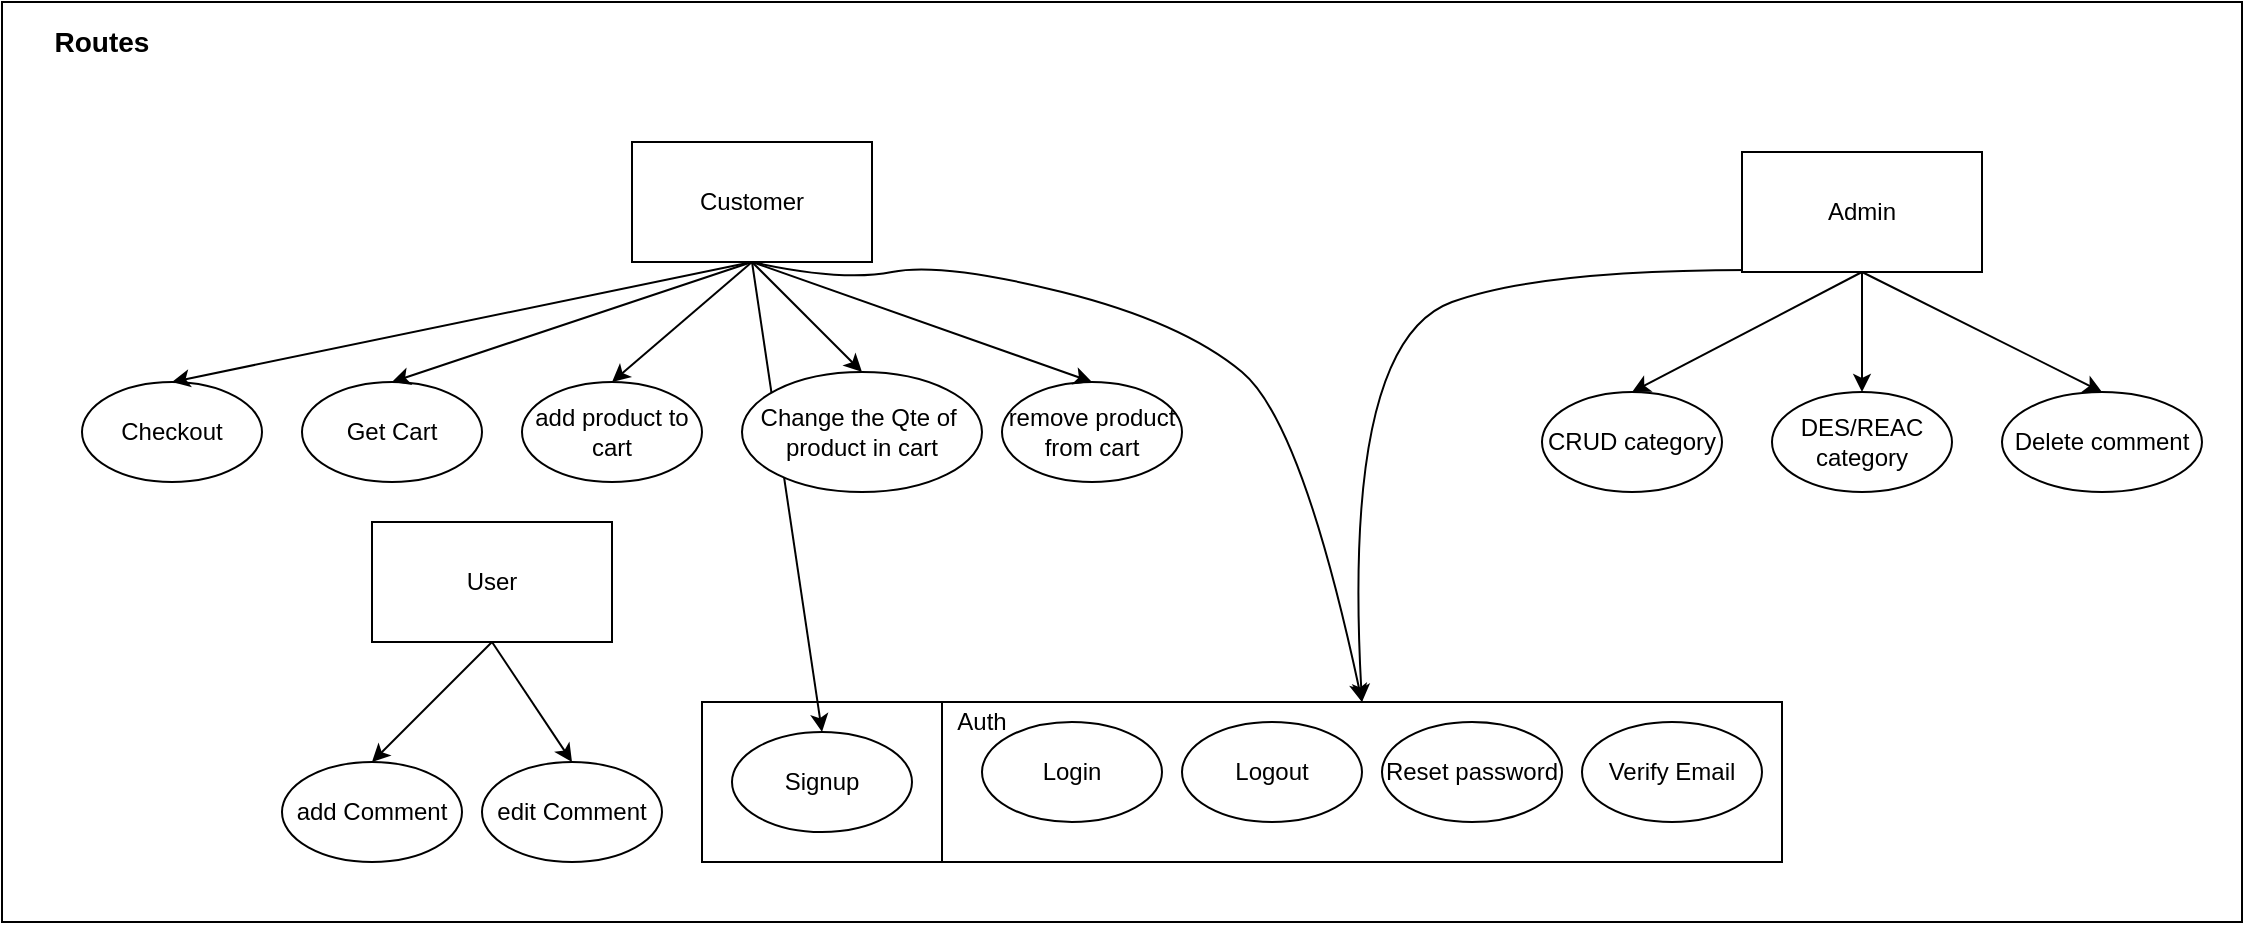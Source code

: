 <mxfile version="14.6.13" type="device" pages="5"><diagram id="hFaaNvBYb8GxtZgO_M3G" name="Routes"><mxGraphModel dx="1955" dy="992" grid="1" gridSize="10" guides="1" tooltips="1" connect="1" arrows="1" fold="1" page="1" pageScale="1" pageWidth="1400" pageHeight="850" math="0" shadow="0"><root><mxCell id="0"/><mxCell id="1" parent="0"/><mxCell id="FmPAcpo22RHAkwrhhaOb-21" value="" style="rounded=0;whiteSpace=wrap;html=1;" parent="1" vertex="1"><mxGeometry x="130" y="180" width="1120" height="460" as="geometry"/></mxCell><mxCell id="FmPAcpo22RHAkwrhhaOb-22" value="&lt;b&gt;&lt;font style=&quot;font-size: 14px&quot;&gt;Routes&lt;/font&gt;&lt;/b&gt;" style="text;html=1;strokeColor=none;fillColor=none;align=center;verticalAlign=middle;whiteSpace=wrap;rounded=0;" parent="1" vertex="1"><mxGeometry x="150" y="190" width="60" height="20" as="geometry"/></mxCell><mxCell id="8OgXi1tDOsJr1ftYKDeI-11" value="" style="endArrow=classic;html=1;exitX=0.5;exitY=1;exitDx=0;exitDy=0;entryX=0.5;entryY=0;entryDx=0;entryDy=0;curved=1;" parent="1" source="FmPAcpo22RHAkwrhhaOb-2" target="8OgXi1tDOsJr1ftYKDeI-8" edge="1"><mxGeometry width="50" height="50" relative="1" as="geometry"><mxPoint x="635" y="310" as="sourcePoint"/><mxPoint x="705" y="370" as="targetPoint"/><Array as="points"><mxPoint x="550" y="320"/><mxPoint x="600" y="310"/><mxPoint x="720" y="340"/><mxPoint x="780" y="390"/></Array></mxGeometry></mxCell><mxCell id="8OgXi1tDOsJr1ftYKDeI-12" value="" style="endArrow=classic;html=1;exitX=0.5;exitY=1;exitDx=0;exitDy=0;entryX=0.5;entryY=0;entryDx=0;entryDy=0;curved=1;" parent="1" source="FmPAcpo22RHAkwrhhaOb-3" target="8OgXi1tDOsJr1ftYKDeI-8" edge="1"><mxGeometry width="50" height="50" relative="1" as="geometry"><mxPoint x="1415" y="310" as="sourcePoint"/><mxPoint x="1300" y="370" as="targetPoint"/><Array as="points"><mxPoint x="910" y="310"/><mxPoint x="800" y="350"/></Array></mxGeometry></mxCell><mxCell id="8OgXi1tDOsJr1ftYKDeI-15" value="" style="endArrow=classic;html=1;exitX=0.5;exitY=1;exitDx=0;exitDy=0;entryX=0.5;entryY=0;entryDx=0;entryDy=0;" parent="1" source="FmPAcpo22RHAkwrhhaOb-2" target="8OgXi1tDOsJr1ftYKDeI-13" edge="1"><mxGeometry width="50" height="50" relative="1" as="geometry"><mxPoint x="635" y="310" as="sourcePoint"/><mxPoint x="705" y="370" as="targetPoint"/></mxGeometry></mxCell><mxCell id="8OgXi1tDOsJr1ftYKDeI-20" value="" style="group" parent="1" vertex="1" connectable="0"><mxGeometry x="900" y="255" width="330" height="170" as="geometry"/></mxCell><mxCell id="FmPAcpo22RHAkwrhhaOb-3" value="Admin" style="rounded=0;whiteSpace=wrap;html=1;" parent="8OgXi1tDOsJr1ftYKDeI-20" vertex="1"><mxGeometry x="100" width="120" height="60" as="geometry"/></mxCell><mxCell id="FmPAcpo22RHAkwrhhaOb-9" value="CRUD category" style="ellipse;whiteSpace=wrap;html=1;" parent="8OgXi1tDOsJr1ftYKDeI-20" vertex="1"><mxGeometry y="120" width="90" height="50" as="geometry"/></mxCell><mxCell id="FmPAcpo22RHAkwrhhaOb-10" value="DES/REAC category" style="ellipse;whiteSpace=wrap;html=1;" parent="8OgXi1tDOsJr1ftYKDeI-20" vertex="1"><mxGeometry x="115" y="120" width="90" height="50" as="geometry"/></mxCell><mxCell id="FmPAcpo22RHAkwrhhaOb-11" value="Delete comment" style="ellipse;whiteSpace=wrap;html=1;" parent="8OgXi1tDOsJr1ftYKDeI-20" vertex="1"><mxGeometry x="230" y="120" width="100" height="50" as="geometry"/></mxCell><mxCell id="FmPAcpo22RHAkwrhhaOb-17" value="" style="endArrow=classic;html=1;exitX=0.5;exitY=1;exitDx=0;exitDy=0;entryX=0.5;entryY=0;entryDx=0;entryDy=0;" parent="8OgXi1tDOsJr1ftYKDeI-20" source="FmPAcpo22RHAkwrhhaOb-3" target="FmPAcpo22RHAkwrhhaOb-9" edge="1"><mxGeometry width="50" height="50" relative="1" as="geometry"><mxPoint x="505" y="250" as="sourcePoint"/><mxPoint x="500" y="390" as="targetPoint"/></mxGeometry></mxCell><mxCell id="FmPAcpo22RHAkwrhhaOb-18" value="" style="endArrow=classic;html=1;exitX=0.5;exitY=1;exitDx=0;exitDy=0;entryX=0.5;entryY=0;entryDx=0;entryDy=0;" parent="8OgXi1tDOsJr1ftYKDeI-20" source="FmPAcpo22RHAkwrhhaOb-3" target="FmPAcpo22RHAkwrhhaOb-10" edge="1"><mxGeometry width="50" height="50" relative="1" as="geometry"><mxPoint x="810" y="250" as="sourcePoint"/><mxPoint x="695" y="310" as="targetPoint"/></mxGeometry></mxCell><mxCell id="FmPAcpo22RHAkwrhhaOb-19" value="" style="endArrow=classic;html=1;exitX=0.5;exitY=1;exitDx=0;exitDy=0;entryX=0.5;entryY=0;entryDx=0;entryDy=0;" parent="8OgXi1tDOsJr1ftYKDeI-20" source="FmPAcpo22RHAkwrhhaOb-3" target="FmPAcpo22RHAkwrhhaOb-11" edge="1"><mxGeometry width="50" height="50" relative="1" as="geometry"><mxPoint x="810" y="250" as="sourcePoint"/><mxPoint x="810" y="310" as="targetPoint"/></mxGeometry></mxCell><mxCell id="8OgXi1tDOsJr1ftYKDeI-22" value="" style="group" parent="1" vertex="1" connectable="0"><mxGeometry x="270" y="440" width="190" height="170" as="geometry"/></mxCell><mxCell id="FmPAcpo22RHAkwrhhaOb-1" value="User" style="rounded=0;whiteSpace=wrap;html=1;" parent="8OgXi1tDOsJr1ftYKDeI-22" vertex="1"><mxGeometry x="45" width="120" height="60" as="geometry"/></mxCell><mxCell id="FmPAcpo22RHAkwrhhaOb-4" value="add Comment" style="ellipse;whiteSpace=wrap;html=1;" parent="8OgXi1tDOsJr1ftYKDeI-22" vertex="1"><mxGeometry y="120" width="90" height="50" as="geometry"/></mxCell><mxCell id="FmPAcpo22RHAkwrhhaOb-5" value="edit Comment" style="ellipse;whiteSpace=wrap;html=1;" parent="8OgXi1tDOsJr1ftYKDeI-22" vertex="1"><mxGeometry x="100" y="120" width="90" height="50" as="geometry"/></mxCell><mxCell id="FmPAcpo22RHAkwrhhaOb-12" value="" style="endArrow=classic;html=1;exitX=0.5;exitY=1;exitDx=0;exitDy=0;entryX=0.5;entryY=0;entryDx=0;entryDy=0;" parent="8OgXi1tDOsJr1ftYKDeI-22" source="FmPAcpo22RHAkwrhhaOb-1" target="FmPAcpo22RHAkwrhhaOb-4" edge="1"><mxGeometry width="50" height="50" relative="1" as="geometry"><mxPoint x="310" y="440" as="sourcePoint"/><mxPoint x="360" y="390" as="targetPoint"/></mxGeometry></mxCell><mxCell id="FmPAcpo22RHAkwrhhaOb-13" value="" style="endArrow=classic;html=1;exitX=0.5;exitY=1;exitDx=0;exitDy=0;entryX=0.5;entryY=0;entryDx=0;entryDy=0;" parent="8OgXi1tDOsJr1ftYKDeI-22" source="FmPAcpo22RHAkwrhhaOb-1" target="FmPAcpo22RHAkwrhhaOb-5" edge="1"><mxGeometry width="50" height="50" relative="1" as="geometry"><mxPoint x="270" y="250" as="sourcePoint"/><mxPoint x="210" y="310" as="targetPoint"/></mxGeometry></mxCell><mxCell id="8OgXi1tDOsJr1ftYKDeI-23" value="" style="group" parent="1" vertex="1" connectable="0"><mxGeometry x="170" y="250" width="550" height="260" as="geometry"/></mxCell><mxCell id="8OgXi1tDOsJr1ftYKDeI-21" value="" style="group" parent="8OgXi1tDOsJr1ftYKDeI-23" vertex="1" connectable="0"><mxGeometry width="450" height="260" as="geometry"/></mxCell><mxCell id="FmPAcpo22RHAkwrhhaOb-2" value="Customer" style="rounded=0;whiteSpace=wrap;html=1;" parent="8OgXi1tDOsJr1ftYKDeI-21" vertex="1"><mxGeometry x="275" width="120" height="60" as="geometry"/></mxCell><mxCell id="FmPAcpo22RHAkwrhhaOb-6" value="add product to cart" style="ellipse;whiteSpace=wrap;html=1;" parent="8OgXi1tDOsJr1ftYKDeI-21" vertex="1"><mxGeometry x="220" y="120" width="90" height="50" as="geometry"/></mxCell><mxCell id="FmPAcpo22RHAkwrhhaOb-8" value="Change the Qte of&amp;nbsp; product in cart" style="ellipse;whiteSpace=wrap;html=1;" parent="8OgXi1tDOsJr1ftYKDeI-21" vertex="1"><mxGeometry x="330" y="115" width="120" height="60" as="geometry"/></mxCell><mxCell id="8OgXi1tDOsJr1ftYKDeI-16" value="Checkout" style="ellipse;whiteSpace=wrap;html=1;" parent="8OgXi1tDOsJr1ftYKDeI-21" vertex="1"><mxGeometry y="120" width="90" height="50" as="geometry"/></mxCell><mxCell id="8OgXi1tDOsJr1ftYKDeI-18" value="Get Cart" style="ellipse;whiteSpace=wrap;html=1;" parent="8OgXi1tDOsJr1ftYKDeI-21" vertex="1"><mxGeometry x="110" y="120" width="90" height="50" as="geometry"/></mxCell><mxCell id="FmPAcpo22RHAkwrhhaOb-14" value="" style="endArrow=classic;html=1;exitX=0.5;exitY=1;exitDx=0;exitDy=0;entryX=0.5;entryY=0;entryDx=0;entryDy=0;" parent="8OgXi1tDOsJr1ftYKDeI-21" source="FmPAcpo22RHAkwrhhaOb-2" target="FmPAcpo22RHAkwrhhaOb-6" edge="1"><mxGeometry width="50" height="50" relative="1" as="geometry"><mxPoint x="270" y="250" as="sourcePoint"/><mxPoint x="310" y="310" as="targetPoint"/></mxGeometry></mxCell><mxCell id="FmPAcpo22RHAkwrhhaOb-16" value="" style="endArrow=classic;html=1;exitX=0.5;exitY=1;exitDx=0;exitDy=0;entryX=0.5;entryY=0;entryDx=0;entryDy=0;" parent="8OgXi1tDOsJr1ftYKDeI-21" source="FmPAcpo22RHAkwrhhaOb-2" target="FmPAcpo22RHAkwrhhaOb-8" edge="1"><mxGeometry width="50" height="50" relative="1" as="geometry"><mxPoint x="505" y="250" as="sourcePoint"/><mxPoint x="555" y="310" as="targetPoint"/></mxGeometry></mxCell><mxCell id="8OgXi1tDOsJr1ftYKDeI-17" value="" style="endArrow=classic;html=1;exitX=0.5;exitY=1;exitDx=0;exitDy=0;entryX=0.5;entryY=0;entryDx=0;entryDy=0;" parent="8OgXi1tDOsJr1ftYKDeI-21" source="FmPAcpo22RHAkwrhhaOb-2" target="8OgXi1tDOsJr1ftYKDeI-16" edge="1"><mxGeometry width="50" height="50" relative="1" as="geometry"><mxPoint x="505" y="250" as="sourcePoint"/><mxPoint x="435" y="310" as="targetPoint"/></mxGeometry></mxCell><mxCell id="8OgXi1tDOsJr1ftYKDeI-19" value="" style="endArrow=classic;html=1;exitX=0.5;exitY=1;exitDx=0;exitDy=0;entryX=0.5;entryY=0;entryDx=0;entryDy=0;" parent="8OgXi1tDOsJr1ftYKDeI-21" source="FmPAcpo22RHAkwrhhaOb-2" target="8OgXi1tDOsJr1ftYKDeI-18" edge="1"><mxGeometry width="50" height="50" relative="1" as="geometry"><mxPoint x="505" y="250" as="sourcePoint"/><mxPoint x="435" y="310" as="targetPoint"/></mxGeometry></mxCell><mxCell id="FmPAcpo22RHAkwrhhaOb-7" value="remove product from cart" style="ellipse;whiteSpace=wrap;html=1;" parent="8OgXi1tDOsJr1ftYKDeI-23" vertex="1"><mxGeometry x="460" y="120" width="90" height="50" as="geometry"/></mxCell><mxCell id="FmPAcpo22RHAkwrhhaOb-15" value="" style="endArrow=classic;html=1;exitX=0.5;exitY=1;exitDx=0;exitDy=0;entryX=0.5;entryY=0;entryDx=0;entryDy=0;" parent="8OgXi1tDOsJr1ftYKDeI-23" source="FmPAcpo22RHAkwrhhaOb-2" target="FmPAcpo22RHAkwrhhaOb-7" edge="1"><mxGeometry width="50" height="50" relative="1" as="geometry"><mxPoint x="505" y="430" as="sourcePoint"/><mxPoint x="435" y="490" as="targetPoint"/></mxGeometry></mxCell><mxCell id="8OgXi1tDOsJr1ftYKDeI-25" value="" style="group" parent="1" vertex="1" connectable="0"><mxGeometry x="480" y="530" width="540" height="80" as="geometry"/></mxCell><mxCell id="8OgXi1tDOsJr1ftYKDeI-10" value="" style="group" parent="8OgXi1tDOsJr1ftYKDeI-25" vertex="1" connectable="0"><mxGeometry x="120" width="420" height="80" as="geometry"/></mxCell><mxCell id="8OgXi1tDOsJr1ftYKDeI-8" value="" style="rounded=0;whiteSpace=wrap;html=1;fillColor=none;" parent="8OgXi1tDOsJr1ftYKDeI-10" vertex="1"><mxGeometry width="420" height="80" as="geometry"/></mxCell><mxCell id="8OgXi1tDOsJr1ftYKDeI-3" value="Login" style="ellipse;whiteSpace=wrap;html=1;" parent="8OgXi1tDOsJr1ftYKDeI-10" vertex="1"><mxGeometry x="20" y="10" width="90" height="50" as="geometry"/></mxCell><mxCell id="8OgXi1tDOsJr1ftYKDeI-4" value="Logout" style="ellipse;whiteSpace=wrap;html=1;" parent="8OgXi1tDOsJr1ftYKDeI-10" vertex="1"><mxGeometry x="120" y="10" width="90" height="50" as="geometry"/></mxCell><mxCell id="8OgXi1tDOsJr1ftYKDeI-5" value="Reset password" style="ellipse;whiteSpace=wrap;html=1;" parent="8OgXi1tDOsJr1ftYKDeI-10" vertex="1"><mxGeometry x="220" y="10" width="90" height="50" as="geometry"/></mxCell><mxCell id="8OgXi1tDOsJr1ftYKDeI-6" value="Verify Email" style="ellipse;whiteSpace=wrap;html=1;" parent="8OgXi1tDOsJr1ftYKDeI-10" vertex="1"><mxGeometry x="320" y="10" width="90" height="50" as="geometry"/></mxCell><mxCell id="8OgXi1tDOsJr1ftYKDeI-9" value="Auth" style="text;html=1;strokeColor=none;fillColor=none;align=center;verticalAlign=middle;whiteSpace=wrap;rounded=0;" parent="8OgXi1tDOsJr1ftYKDeI-10" vertex="1"><mxGeometry width="40" height="20" as="geometry"/></mxCell><mxCell id="8OgXi1tDOsJr1ftYKDeI-14" value="" style="rounded=0;whiteSpace=wrap;html=1;fillColor=none;" parent="8OgXi1tDOsJr1ftYKDeI-25" vertex="1"><mxGeometry width="120" height="80" as="geometry"/></mxCell><mxCell id="8OgXi1tDOsJr1ftYKDeI-13" value="Signup" style="ellipse;whiteSpace=wrap;html=1;" parent="8OgXi1tDOsJr1ftYKDeI-25" vertex="1"><mxGeometry x="15" y="15" width="90" height="50" as="geometry"/></mxCell></root></mxGraphModel></diagram><diagram id="HXz09fi43vUoqTx9kdm2" name="Usecase"><mxGraphModel dx="1038" dy="616" grid="1" gridSize="10" guides="1" tooltips="1" connect="1" arrows="1" fold="1" page="1" pageScale="1" pageWidth="1400" pageHeight="850" math="0" shadow="0"><root><mxCell id="y-8av-Jh25P55KOhQM9G-0"/><mxCell id="y-8av-Jh25P55KOhQM9G-1" parent="y-8av-Jh25P55KOhQM9G-0"/><mxCell id="y-8av-Jh25P55KOhQM9G-2" value="Admin" style="shape=umlActor;verticalLabelPosition=bottom;verticalAlign=top;html=1;outlineConnect=0;fillColor=none;" parent="y-8av-Jh25P55KOhQM9G-1" vertex="1"><mxGeometry x="880" y="150" width="30" height="60" as="geometry"/></mxCell><mxCell id="y-8av-Jh25P55KOhQM9G-3" value="Customer" style="shape=umlActor;verticalLabelPosition=bottom;verticalAlign=top;html=1;outlineConnect=0;fillColor=none;" parent="y-8av-Jh25P55KOhQM9G-1" vertex="1"><mxGeometry x="90" y="290" width="30" height="60" as="geometry"/></mxCell><mxCell id="y-8av-Jh25P55KOhQM9G-4" value="User" style="shape=umlActor;verticalLabelPosition=bottom;verticalAlign=top;html=1;outlineConnect=0;fillColor=none;" parent="y-8av-Jh25P55KOhQM9G-1" vertex="1"><mxGeometry x="90" y="530" width="30" height="60" as="geometry"/></mxCell><mxCell id="y-8av-Jh25P55KOhQM9G-5" value="" style="rounded=0;whiteSpace=wrap;html=1;" parent="y-8av-Jh25P55KOhQM9G-1" vertex="1"><mxGeometry x="160" y="80" width="560" height="530" as="geometry"/></mxCell><mxCell id="M89eKvENkeZAWvXHeIiO-0" value="CRUD category" style="ellipse;whiteSpace=wrap;html=1;" parent="y-8av-Jh25P55KOhQM9G-1" vertex="1"><mxGeometry x="560" y="130" width="80" height="30" as="geometry"/></mxCell><mxCell id="M89eKvENkeZAWvXHeIiO-1" value="DES/REAC category" style="ellipse;whiteSpace=wrap;html=1;" parent="y-8av-Jh25P55KOhQM9G-1" vertex="1"><mxGeometry x="590" y="170" width="90" height="40" as="geometry"/></mxCell><mxCell id="M89eKvENkeZAWvXHeIiO-2" value="Auth" style="ellipse;whiteSpace=wrap;html=1;" parent="y-8av-Jh25P55KOhQM9G-1" vertex="1"><mxGeometry x="345" y="110" width="80" height="40" as="geometry"/></mxCell><mxCell id="9nXzYPpeFCMzcxAcYLh8-0" value="Delete comment" style="ellipse;whiteSpace=wrap;html=1;" parent="y-8av-Jh25P55KOhQM9G-1" vertex="1"><mxGeometry x="610" y="220" width="80" height="40" as="geometry"/></mxCell><mxCell id="E_kmegmn0SVGKKRXfnZQ-0" value="add product to cart" style="ellipse;whiteSpace=wrap;html=1;" parent="y-8av-Jh25P55KOhQM9G-1" vertex="1"><mxGeometry x="220" y="300" width="95" height="35" as="geometry"/></mxCell><mxCell id="E_kmegmn0SVGKKRXfnZQ-1" value="Change the Qte of&amp;nbsp; product in cart" style="ellipse;whiteSpace=wrap;html=1;" parent="y-8av-Jh25P55KOhQM9G-1" vertex="1"><mxGeometry x="205" y="340" width="125" height="50" as="geometry"/></mxCell><mxCell id="E_kmegmn0SVGKKRXfnZQ-2" value="Checkout" style="ellipse;whiteSpace=wrap;html=1;" parent="y-8av-Jh25P55KOhQM9G-1" vertex="1"><mxGeometry x="235" y="220" width="95" height="25" as="geometry"/></mxCell><mxCell id="E_kmegmn0SVGKKRXfnZQ-3" value="Get Cart" style="ellipse;whiteSpace=wrap;html=1;" parent="y-8av-Jh25P55KOhQM9G-1" vertex="1"><mxGeometry x="230" y="260" width="95" height="30" as="geometry"/></mxCell><mxCell id="BH0wlshTpI5snRjm-f-P-0" value="remove product from cart" style="ellipse;whiteSpace=wrap;html=1;" parent="y-8av-Jh25P55KOhQM9G-1" vertex="1"><mxGeometry x="205" y="400" width="105" height="50" as="geometry"/></mxCell><mxCell id="QAzWDiTgflsXZnmHh1bm-0" value="add Comment" style="ellipse;whiteSpace=wrap;html=1;" parent="y-8av-Jh25P55KOhQM9G-1" vertex="1"><mxGeometry x="390" y="550" width="90" height="50" as="geometry"/></mxCell><mxCell id="QAzWDiTgflsXZnmHh1bm-1" value="edit Comment" style="ellipse;whiteSpace=wrap;html=1;" parent="y-8av-Jh25P55KOhQM9G-1" vertex="1"><mxGeometry x="190" y="500" width="90" height="50" as="geometry"/></mxCell><mxCell id="QAzWDiTgflsXZnmHh1bm-2" value="" style="line;strokeWidth=1;fillColor=none;align=left;verticalAlign=middle;spacingTop=-1;spacingLeft=3;spacingRight=3;rotatable=0;labelPosition=right;points=[];portConstraint=eastwest;" parent="y-8av-Jh25P55KOhQM9G-1" vertex="1"><mxGeometry x="160" y="492" width="560" height="8" as="geometry"/></mxCell><mxCell id="QAzWDiTgflsXZnmHh1bm-3" value="" style="endArrow=open;endFill=1;endSize=12;html=1;exitX=0.5;exitY=0.5;exitDx=0;exitDy=0;exitPerimeter=0;entryX=1;entryY=0.5;entryDx=0;entryDy=0;" parent="y-8av-Jh25P55KOhQM9G-1" source="y-8av-Jh25P55KOhQM9G-2" target="M89eKvENkeZAWvXHeIiO-0" edge="1"><mxGeometry width="160" relative="1" as="geometry"><mxPoint x="120" y="240" as="sourcePoint"/><mxPoint x="280" y="240" as="targetPoint"/></mxGeometry></mxCell><mxCell id="QAzWDiTgflsXZnmHh1bm-4" value="" style="endArrow=open;endFill=1;endSize=12;html=1;exitX=0.5;exitY=0.5;exitDx=0;exitDy=0;exitPerimeter=0;entryX=1;entryY=0.5;entryDx=0;entryDy=0;" parent="y-8av-Jh25P55KOhQM9G-1" source="y-8av-Jh25P55KOhQM9G-2" target="M89eKvENkeZAWvXHeIiO-1" edge="1"><mxGeometry width="160" relative="1" as="geometry"><mxPoint x="115" y="170" as="sourcePoint"/><mxPoint x="280" y="115" as="targetPoint"/></mxGeometry></mxCell><mxCell id="QAzWDiTgflsXZnmHh1bm-5" value="" style="endArrow=open;endFill=1;endSize=12;html=1;exitX=0.5;exitY=0.5;exitDx=0;exitDy=0;exitPerimeter=0;entryX=1;entryY=0.5;entryDx=0;entryDy=0;" parent="y-8av-Jh25P55KOhQM9G-1" source="y-8av-Jh25P55KOhQM9G-2" target="9nXzYPpeFCMzcxAcYLh8-0" edge="1"><mxGeometry width="160" relative="1" as="geometry"><mxPoint x="115" y="170" as="sourcePoint"/><mxPoint x="770" y="260" as="targetPoint"/></mxGeometry></mxCell><mxCell id="QAzWDiTgflsXZnmHh1bm-6" value="" style="endArrow=open;endFill=1;endSize=12;html=1;exitX=0.5;exitY=0.5;exitDx=0;exitDy=0;exitPerimeter=0;entryX=0;entryY=0.5;entryDx=0;entryDy=0;" parent="y-8av-Jh25P55KOhQM9G-1" source="y-8av-Jh25P55KOhQM9G-3" target="E_kmegmn0SVGKKRXfnZQ-2" edge="1"><mxGeometry width="160" relative="1" as="geometry"><mxPoint x="115" y="170" as="sourcePoint"/><mxPoint x="280" y="210" as="targetPoint"/></mxGeometry></mxCell><mxCell id="QAzWDiTgflsXZnmHh1bm-7" value="" style="endArrow=open;endFill=1;endSize=12;html=1;exitX=0.5;exitY=0.5;exitDx=0;exitDy=0;exitPerimeter=0;entryX=0;entryY=0.5;entryDx=0;entryDy=0;" parent="y-8av-Jh25P55KOhQM9G-1" source="y-8av-Jh25P55KOhQM9G-3" target="E_kmegmn0SVGKKRXfnZQ-3" edge="1"><mxGeometry width="160" relative="1" as="geometry"><mxPoint x="115" y="330" as="sourcePoint"/><mxPoint x="275" y="277.5" as="targetPoint"/></mxGeometry></mxCell><mxCell id="QAzWDiTgflsXZnmHh1bm-8" value="" style="endArrow=open;endFill=1;endSize=12;html=1;exitX=0.5;exitY=0.5;exitDx=0;exitDy=0;exitPerimeter=0;entryX=0;entryY=0.5;entryDx=0;entryDy=0;" parent="y-8av-Jh25P55KOhQM9G-1" source="y-8av-Jh25P55KOhQM9G-3" target="BH0wlshTpI5snRjm-f-P-0" edge="1"><mxGeometry width="160" relative="1" as="geometry"><mxPoint x="115" y="330" as="sourcePoint"/><mxPoint x="272.5" y="315" as="targetPoint"/></mxGeometry></mxCell><mxCell id="QAzWDiTgflsXZnmHh1bm-9" value="" style="endArrow=open;endFill=1;endSize=12;html=1;exitX=0.5;exitY=0.5;exitDx=0;exitDy=0;exitPerimeter=0;entryX=0;entryY=0.5;entryDx=0;entryDy=0;" parent="y-8av-Jh25P55KOhQM9G-1" source="y-8av-Jh25P55KOhQM9G-3" target="E_kmegmn0SVGKKRXfnZQ-1" edge="1"><mxGeometry width="160" relative="1" as="geometry"><mxPoint x="125" y="340" as="sourcePoint"/><mxPoint x="282.5" y="325" as="targetPoint"/></mxGeometry></mxCell><mxCell id="QAzWDiTgflsXZnmHh1bm-10" value="" style="endArrow=open;endFill=1;endSize=12;html=1;exitX=0.5;exitY=0.5;exitDx=0;exitDy=0;exitPerimeter=0;entryX=0;entryY=0.5;entryDx=0;entryDy=0;" parent="y-8av-Jh25P55KOhQM9G-1" source="y-8av-Jh25P55KOhQM9G-3" target="E_kmegmn0SVGKKRXfnZQ-0" edge="1"><mxGeometry width="160" relative="1" as="geometry"><mxPoint x="135" y="350" as="sourcePoint"/><mxPoint x="292.5" y="335" as="targetPoint"/></mxGeometry></mxCell><mxCell id="QAzWDiTgflsXZnmHh1bm-11" value="" style="endArrow=open;endFill=1;endSize=12;html=1;exitX=0.5;exitY=0.5;exitDx=0;exitDy=0;exitPerimeter=0;entryX=0;entryY=0.5;entryDx=0;entryDy=0;" parent="y-8av-Jh25P55KOhQM9G-1" source="y-8av-Jh25P55KOhQM9G-4" target="QAzWDiTgflsXZnmHh1bm-0" edge="1"><mxGeometry width="160" relative="1" as="geometry"><mxPoint x="115" y="330" as="sourcePoint"/><mxPoint x="267.5" y="465" as="targetPoint"/></mxGeometry></mxCell><mxCell id="QAzWDiTgflsXZnmHh1bm-12" value="" style="endArrow=open;endFill=1;endSize=12;html=1;exitX=0.5;exitY=0.5;exitDx=0;exitDy=0;exitPerimeter=0;entryX=0;entryY=0.5;entryDx=0;entryDy=0;" parent="y-8av-Jh25P55KOhQM9G-1" source="y-8av-Jh25P55KOhQM9G-4" target="QAzWDiTgflsXZnmHh1bm-1" edge="1"><mxGeometry width="160" relative="1" as="geometry"><mxPoint x="115" y="570" as="sourcePoint"/><mxPoint x="275" y="545" as="targetPoint"/></mxGeometry></mxCell><mxCell id="QAzWDiTgflsXZnmHh1bm-13" value="" style="endArrow=none;endFill=0;endSize=12;html=1;dashed=1;entryX=0;entryY=0.5;entryDx=0;entryDy=0;exitX=1;exitY=0.5;exitDx=0;exitDy=0;startArrow=classic;startFill=1;" parent="y-8av-Jh25P55KOhQM9G-1" source="M89eKvENkeZAWvXHeIiO-2" target="M89eKvENkeZAWvXHeIiO-0" edge="1"><mxGeometry width="160" relative="1" as="geometry"><mxPoint x="440" y="310" as="sourcePoint"/><mxPoint x="600" y="310" as="targetPoint"/></mxGeometry></mxCell><mxCell id="QAzWDiTgflsXZnmHh1bm-14" value="&amp;lt;&amp;lt;include&amp;gt;&amp;gt;" style="edgeLabel;html=1;align=center;verticalAlign=middle;resizable=0;points=[];" parent="QAzWDiTgflsXZnmHh1bm-13" vertex="1" connectable="0"><mxGeometry x="-0.165" relative="1" as="geometry"><mxPoint y="-1" as="offset"/></mxGeometry></mxCell><mxCell id="QAzWDiTgflsXZnmHh1bm-15" value="" style="endArrow=none;endFill=0;endSize=12;html=1;dashed=1;entryX=0;entryY=0.5;entryDx=0;entryDy=0;exitX=1;exitY=0.5;exitDx=0;exitDy=0;startArrow=classic;startFill=1;" parent="y-8av-Jh25P55KOhQM9G-1" source="M89eKvENkeZAWvXHeIiO-2" target="M89eKvENkeZAWvXHeIiO-1" edge="1"><mxGeometry width="160" relative="1" as="geometry"><mxPoint x="630" y="240" as="sourcePoint"/><mxPoint x="517.5" y="165" as="targetPoint"/></mxGeometry></mxCell><mxCell id="QAzWDiTgflsXZnmHh1bm-16" value="&amp;lt;&amp;lt;include&amp;gt;&amp;gt;" style="edgeLabel;html=1;align=center;verticalAlign=middle;resizable=0;points=[];" parent="QAzWDiTgflsXZnmHh1bm-15" vertex="1" connectable="0"><mxGeometry x="-0.165" relative="1" as="geometry"><mxPoint y="-1" as="offset"/></mxGeometry></mxCell><mxCell id="QAzWDiTgflsXZnmHh1bm-17" value="" style="endArrow=none;endFill=0;endSize=12;html=1;dashed=1;entryX=0;entryY=0.5;entryDx=0;entryDy=0;exitX=1;exitY=0.5;exitDx=0;exitDy=0;startArrow=classic;startFill=1;" parent="y-8av-Jh25P55KOhQM9G-1" source="M89eKvENkeZAWvXHeIiO-2" target="9nXzYPpeFCMzcxAcYLh8-0" edge="1"><mxGeometry width="160" relative="1" as="geometry"><mxPoint x="890" y="390" as="sourcePoint"/><mxPoint x="800" y="310" as="targetPoint"/></mxGeometry></mxCell><mxCell id="QAzWDiTgflsXZnmHh1bm-18" value="&amp;lt;&amp;lt;include&amp;gt;&amp;gt;" style="edgeLabel;html=1;align=center;verticalAlign=middle;resizable=0;points=[];" parent="QAzWDiTgflsXZnmHh1bm-17" vertex="1" connectable="0"><mxGeometry x="-0.165" relative="1" as="geometry"><mxPoint y="-1" as="offset"/></mxGeometry></mxCell><mxCell id="QAzWDiTgflsXZnmHh1bm-19" value="" style="endArrow=none;endFill=0;endSize=12;html=1;dashed=1;entryX=0.5;entryY=0;entryDx=0;entryDy=0;exitX=0;exitY=0.5;exitDx=0;exitDy=0;startArrow=classic;startFill=1;" parent="y-8av-Jh25P55KOhQM9G-1" source="M89eKvENkeZAWvXHeIiO-2" target="E_kmegmn0SVGKKRXfnZQ-2" edge="1"><mxGeometry width="160" relative="1" as="geometry"><mxPoint x="435" y="140" as="sourcePoint"/><mxPoint x="620" y="250" as="targetPoint"/></mxGeometry></mxCell><mxCell id="QAzWDiTgflsXZnmHh1bm-20" value="&amp;lt;&amp;lt;include&amp;gt;&amp;gt;" style="edgeLabel;html=1;align=center;verticalAlign=middle;resizable=0;points=[];" parent="QAzWDiTgflsXZnmHh1bm-19" vertex="1" connectable="0"><mxGeometry x="-0.165" relative="1" as="geometry"><mxPoint y="-1" as="offset"/></mxGeometry></mxCell><mxCell id="QAzWDiTgflsXZnmHh1bm-25" value="CRUD product" style="ellipse;whiteSpace=wrap;html=1;" parent="y-8av-Jh25P55KOhQM9G-1" vertex="1"><mxGeometry x="610" y="280" width="80" height="40" as="geometry"/></mxCell><mxCell id="QAzWDiTgflsXZnmHh1bm-26" value="" style="endArrow=open;endFill=1;endSize=12;html=1;exitX=0.5;exitY=0.5;exitDx=0;exitDy=0;exitPerimeter=0;entryX=1;entryY=0.5;entryDx=0;entryDy=0;" parent="y-8av-Jh25P55KOhQM9G-1" source="y-8av-Jh25P55KOhQM9G-2" target="QAzWDiTgflsXZnmHh1bm-25" edge="1"><mxGeometry width="160" relative="1" as="geometry"><mxPoint x="905" y="190" as="sourcePoint"/><mxPoint x="700" y="250" as="targetPoint"/></mxGeometry></mxCell><mxCell id="QAzWDiTgflsXZnmHh1bm-27" value="" style="endArrow=none;endFill=0;endSize=12;html=1;dashed=1;entryX=0;entryY=0.5;entryDx=0;entryDy=0;startArrow=classic;startFill=1;exitX=1;exitY=0.5;exitDx=0;exitDy=0;" parent="y-8av-Jh25P55KOhQM9G-1" source="E_kmegmn0SVGKKRXfnZQ-0" target="QAzWDiTgflsXZnmHh1bm-25" edge="1"><mxGeometry width="160" relative="1" as="geometry"><mxPoint x="890" y="370" as="sourcePoint"/><mxPoint x="620" y="250" as="targetPoint"/></mxGeometry></mxCell><mxCell id="QAzWDiTgflsXZnmHh1bm-28" value="&amp;lt;&amp;lt;extends&amp;gt;&amp;gt;" style="edgeLabel;html=1;align=center;verticalAlign=middle;resizable=0;points=[];" parent="QAzWDiTgflsXZnmHh1bm-27" vertex="1" connectable="0"><mxGeometry x="-0.165" relative="1" as="geometry"><mxPoint y="-1" as="offset"/></mxGeometry></mxCell><mxCell id="QAzWDiTgflsXZnmHh1bm-29" value="" style="endArrow=none;endFill=0;endSize=12;html=1;dashed=1;entryX=0.5;entryY=1;entryDx=0;entryDy=0;startArrow=classic;startFill=1;exitX=1;exitY=0.5;exitDx=0;exitDy=0;" parent="y-8av-Jh25P55KOhQM9G-1" source="QAzWDiTgflsXZnmHh1bm-0" target="QAzWDiTgflsXZnmHh1bm-25" edge="1"><mxGeometry width="160" relative="1" as="geometry"><mxPoint x="325.0" y="327.5" as="sourcePoint"/><mxPoint x="620" y="310" as="targetPoint"/></mxGeometry></mxCell><mxCell id="QAzWDiTgflsXZnmHh1bm-30" value="&amp;lt;&amp;lt;extends&amp;gt;&amp;gt;" style="edgeLabel;html=1;align=center;verticalAlign=middle;resizable=0;points=[];" parent="QAzWDiTgflsXZnmHh1bm-29" vertex="1" connectable="0"><mxGeometry x="-0.165" relative="1" as="geometry"><mxPoint y="-1" as="offset"/></mxGeometry></mxCell><mxCell id="QAzWDiTgflsXZnmHh1bm-31" value="" style="endArrow=none;endFill=0;endSize=12;html=1;dashed=1;entryX=1;entryY=0.5;entryDx=0;entryDy=0;startArrow=classic;startFill=1;" parent="y-8av-Jh25P55KOhQM9G-1" target="QAzWDiTgflsXZnmHh1bm-1" edge="1"><mxGeometry width="160" relative="1" as="geometry"><mxPoint x="400" y="560" as="sourcePoint"/><mxPoint x="620" y="250" as="targetPoint"/><Array as="points"><mxPoint x="340" y="525"/></Array></mxGeometry></mxCell><mxCell id="QAzWDiTgflsXZnmHh1bm-32" value="&amp;lt;&amp;lt;include&amp;gt;&amp;gt;" style="edgeLabel;html=1;align=center;verticalAlign=middle;resizable=0;points=[];" parent="QAzWDiTgflsXZnmHh1bm-31" vertex="1" connectable="0"><mxGeometry x="-0.165" relative="1" as="geometry"><mxPoint x="-40.19" y="-18.64" as="offset"/></mxGeometry></mxCell><mxCell id="QAzWDiTgflsXZnmHh1bm-33" value="&lt;font style=&quot;font-size: 23px&quot;&gt;&lt;u&gt;UseCase&lt;/u&gt;&lt;/font&gt;" style="text;html=1;strokeColor=none;fillColor=none;align=center;verticalAlign=middle;whiteSpace=wrap;rounded=0;" parent="y-8av-Jh25P55KOhQM9G-1" vertex="1"><mxGeometry x="180" y="90" width="120" height="30" as="geometry"/></mxCell><mxCell id="rp_XM4LZv4_c5Xdw3gxt-0" value="" style="endArrow=none;endFill=0;endSize=12;html=1;dashed=1;entryX=0;entryY=0.5;entryDx=0;entryDy=0;startArrow=classic;startFill=1;exitX=1;exitY=0.5;exitDx=0;exitDy=0;" parent="y-8av-Jh25P55KOhQM9G-1" source="E_kmegmn0SVGKKRXfnZQ-3" target="QAzWDiTgflsXZnmHh1bm-25" edge="1"><mxGeometry width="160" relative="1" as="geometry"><mxPoint x="325" y="327.5" as="sourcePoint"/><mxPoint x="620.0" y="310" as="targetPoint"/></mxGeometry></mxCell><mxCell id="rp_XM4LZv4_c5Xdw3gxt-1" value="&amp;lt;&amp;lt;extends&amp;gt;&amp;gt;" style="edgeLabel;html=1;align=center;verticalAlign=middle;resizable=0;points=[];" parent="rp_XM4LZv4_c5Xdw3gxt-0" vertex="1" connectable="0"><mxGeometry x="-0.165" relative="1" as="geometry"><mxPoint y="-1" as="offset"/></mxGeometry></mxCell><mxCell id="rp_XM4LZv4_c5Xdw3gxt-2" value="" style="endArrow=none;endFill=0;endSize=12;html=1;dashed=1;startArrow=classic;startFill=1;exitX=1;exitY=0.5;exitDx=0;exitDy=0;entryX=1;entryY=0;entryDx=0;entryDy=0;curved=1;" parent="y-8av-Jh25P55KOhQM9G-1" source="E_kmegmn0SVGKKRXfnZQ-2" target="E_kmegmn0SVGKKRXfnZQ-0" edge="1"><mxGeometry width="160" relative="1" as="geometry"><mxPoint x="340" y="242.5" as="sourcePoint"/><mxPoint x="620.0" y="310" as="targetPoint"/><Array as="points"><mxPoint x="410" y="290"/></Array></mxGeometry></mxCell><mxCell id="rp_XM4LZv4_c5Xdw3gxt-3" value="&amp;lt;&amp;lt;include&amp;gt;&amp;gt;" style="edgeLabel;html=1;align=center;verticalAlign=middle;resizable=0;points=[];" parent="rp_XM4LZv4_c5Xdw3gxt-2" vertex="1" connectable="0"><mxGeometry x="-0.165" relative="1" as="geometry"><mxPoint x="-40.37" y="-23.08" as="offset"/></mxGeometry></mxCell><mxCell id="QPHdcQpUvDXEhEBZap-P-0" value="" style="endArrow=none;endFill=0;endSize=12;html=1;dashed=1;entryX=0;entryY=0.5;entryDx=0;entryDy=0;exitX=1;exitY=0.5;exitDx=0;exitDy=0;startArrow=classic;startFill=1;" parent="y-8av-Jh25P55KOhQM9G-1" source="M89eKvENkeZAWvXHeIiO-2" target="QAzWDiTgflsXZnmHh1bm-25" edge="1"><mxGeometry width="160" relative="1" as="geometry"><mxPoint x="435" y="140" as="sourcePoint"/><mxPoint x="620" y="250" as="targetPoint"/></mxGeometry></mxCell><mxCell id="QPHdcQpUvDXEhEBZap-P-1" value="&amp;lt;&amp;lt;include&amp;gt;&amp;gt;" style="edgeLabel;html=1;align=center;verticalAlign=middle;resizable=0;points=[];" parent="QPHdcQpUvDXEhEBZap-P-0" vertex="1" connectable="0"><mxGeometry x="-0.165" relative="1" as="geometry"><mxPoint y="-1" as="offset"/></mxGeometry></mxCell><mxCell id="QPHdcQpUvDXEhEBZap-P-2" value="" style="endArrow=none;endFill=0;endSize=12;html=1;dashed=1;entryX=0;entryY=0.5;entryDx=0;entryDy=0;startArrow=classic;startFill=1;exitX=1;exitY=0.5;exitDx=0;exitDy=0;" parent="y-8av-Jh25P55KOhQM9G-1" source="E_kmegmn0SVGKKRXfnZQ-1" target="QAzWDiTgflsXZnmHh1bm-25" edge="1"><mxGeometry width="160" relative="1" as="geometry"><mxPoint x="325" y="327.5" as="sourcePoint"/><mxPoint x="620" y="310" as="targetPoint"/></mxGeometry></mxCell><mxCell id="QPHdcQpUvDXEhEBZap-P-3" value="&amp;lt;&amp;lt;extends&amp;gt;&amp;gt;" style="edgeLabel;html=1;align=center;verticalAlign=middle;resizable=0;points=[];" parent="QPHdcQpUvDXEhEBZap-P-2" vertex="1" connectable="0"><mxGeometry x="-0.165" relative="1" as="geometry"><mxPoint y="-1" as="offset"/></mxGeometry></mxCell><mxCell id="QPHdcQpUvDXEhEBZap-P-4" value="" style="endArrow=none;endFill=0;endSize=12;html=1;dashed=1;entryX=0;entryY=0.5;entryDx=0;entryDy=0;startArrow=classic;startFill=1;exitX=1;exitY=0.5;exitDx=0;exitDy=0;" parent="y-8av-Jh25P55KOhQM9G-1" source="BH0wlshTpI5snRjm-f-P-0" target="QAzWDiTgflsXZnmHh1bm-25" edge="1"><mxGeometry width="160" relative="1" as="geometry"><mxPoint x="340" y="375" as="sourcePoint"/><mxPoint x="620" y="310" as="targetPoint"/></mxGeometry></mxCell><mxCell id="QPHdcQpUvDXEhEBZap-P-5" value="&amp;lt;&amp;lt;extends&amp;gt;&amp;gt;" style="edgeLabel;html=1;align=center;verticalAlign=middle;resizable=0;points=[];" parent="QPHdcQpUvDXEhEBZap-P-4" vertex="1" connectable="0"><mxGeometry x="-0.165" relative="1" as="geometry"><mxPoint y="-1" as="offset"/></mxGeometry></mxCell><mxCell id="QPHdcQpUvDXEhEBZap-P-6" value="" style="endArrow=open;endFill=1;endSize=12;html=1;exitX=0.5;exitY=0.5;exitDx=0;exitDy=0;exitPerimeter=0;" parent="y-8av-Jh25P55KOhQM9G-1" source="y-8av-Jh25P55KOhQM9G-3" target="QAzWDiTgflsXZnmHh1bm-0" edge="1"><mxGeometry width="160" relative="1" as="geometry"><mxPoint x="115" y="330" as="sourcePoint"/><mxPoint x="215" y="435" as="targetPoint"/></mxGeometry></mxCell><mxCell id="QPHdcQpUvDXEhEBZap-P-7" value="" style="endArrow=open;endFill=1;endSize=12;html=1;exitX=0.5;exitY=0.5;exitDx=0;exitDy=0;exitPerimeter=0;" parent="y-8av-Jh25P55KOhQM9G-1" source="y-8av-Jh25P55KOhQM9G-3" target="QAzWDiTgflsXZnmHh1bm-1" edge="1"><mxGeometry width="160" relative="1" as="geometry"><mxPoint x="115" y="330" as="sourcePoint"/><mxPoint x="415.802" y="525.977" as="targetPoint"/></mxGeometry></mxCell></root></mxGraphModel></diagram><diagram id="FtJAF3CreevYAUjRw95b" name="MCD"><mxGraphModel dx="1038" dy="616" grid="1" gridSize="10" guides="1" tooltips="1" connect="1" arrows="1" fold="1" page="1" pageScale="1" pageWidth="1400" pageHeight="850" math="0" shadow="0"><root><mxCell id="Bo_VbIozrqexKaGNFSZ_-0"/><mxCell id="Bo_VbIozrqexKaGNFSZ_-1" parent="Bo_VbIozrqexKaGNFSZ_-0"/><mxCell id="FHZpUh2ZJC1rSdPu5KNr-5" value="User" style="swimlane;fontStyle=0;childLayout=stackLayout;horizontal=1;startSize=26;fillColor=none;horizontalStack=0;resizeParent=1;resizeParentMax=0;resizeLast=0;collapsible=1;marginBottom=0;" parent="Bo_VbIozrqexKaGNFSZ_-1" vertex="1"><mxGeometry x="260" y="146" width="140" height="96" as="geometry"/></mxCell><mxCell id="FHZpUh2ZJC1rSdPu5KNr-20" value="name&lt;br&gt;email&lt;br&gt;role&lt;br&gt;password&lt;br&gt;phone" style="text;html=1;align=left;verticalAlign=middle;resizable=0;points=[];autosize=1;" parent="FHZpUh2ZJC1rSdPu5KNr-5" vertex="1"><mxGeometry y="26" width="140" height="70" as="geometry"/></mxCell><mxCell id="ja53XTO_mZpHY0pJj8GC-4" style="edgeStyle=orthogonalEdgeStyle;rounded=0;orthogonalLoop=1;jettySize=auto;html=1;entryX=0.998;entryY=0.437;entryDx=0;entryDy=0;entryPerimeter=0;startArrow=none;startFill=0;endArrow=none;endFill=0;" parent="Bo_VbIozrqexKaGNFSZ_-1" source="FHZpUh2ZJC1rSdPu5KNr-9" target="FHZpUh2ZJC1rSdPu5KNr-18" edge="1"><mxGeometry relative="1" as="geometry"/></mxCell><mxCell id="qkN9U7TCjwLDD4Sm5N1h-0" value="(1,1)" style="edgeLabel;html=1;align=center;verticalAlign=middle;resizable=0;points=[];" parent="ja53XTO_mZpHY0pJj8GC-4" vertex="1" connectable="0"><mxGeometry x="0.654" y="-1" relative="1" as="geometry"><mxPoint as="offset"/></mxGeometry></mxCell><mxCell id="qkN9U7TCjwLDD4Sm5N1h-1" value="(1,N)" style="edgeLabel;html=1;align=center;verticalAlign=middle;resizable=0;points=[];" parent="ja53XTO_mZpHY0pJj8GC-4" vertex="1" connectable="0"><mxGeometry x="-0.87" relative="1" as="geometry"><mxPoint as="offset"/></mxGeometry></mxCell><mxCell id="FHZpUh2ZJC1rSdPu5KNr-9" value="Category" style="swimlane;fontStyle=0;childLayout=stackLayout;horizontal=1;startSize=26;fillColor=none;horizontalStack=0;resizeParent=1;resizeParentMax=0;resizeLast=0;collapsible=1;marginBottom=0;" parent="Bo_VbIozrqexKaGNFSZ_-1" vertex="1"><mxGeometry x="760" y="326" width="140" height="56" as="geometry"/></mxCell><mxCell id="FHZpUh2ZJC1rSdPu5KNr-19" value="name&lt;br&gt;state" style="text;html=1;align=left;verticalAlign=middle;resizable=0;points=[];autosize=1;" parent="FHZpUh2ZJC1rSdPu5KNr-9" vertex="1"><mxGeometry y="26" width="140" height="30" as="geometry"/></mxCell><mxCell id="FHZpUh2ZJC1rSdPu5KNr-11" value="Order" style="swimlane;fontStyle=0;childLayout=stackLayout;horizontal=1;startSize=26;fillColor=none;horizontalStack=0;resizeParent=1;resizeParentMax=0;resizeLast=0;collapsible=1;marginBottom=0;" parent="Bo_VbIozrqexKaGNFSZ_-1" vertex="1"><mxGeometry x="320" y="326" width="170" height="76" as="geometry"/></mxCell><mxCell id="KSsQEy-q4yZRx68eKNsO-1" value="code&lt;br&gt;total_price&lt;br&gt;state" style="text;html=1;align=left;verticalAlign=middle;resizable=0;points=[];autosize=1;" parent="FHZpUh2ZJC1rSdPu5KNr-11" vertex="1"><mxGeometry y="26" width="170" height="50" as="geometry"/></mxCell><mxCell id="ja53XTO_mZpHY0pJj8GC-8" style="edgeStyle=orthogonalEdgeStyle;rounded=0;orthogonalLoop=1;jettySize=auto;html=1;entryX=0.5;entryY=0;entryDx=0;entryDy=0;startArrow=none;startFill=0;endArrow=none;endFill=0;" parent="Bo_VbIozrqexKaGNFSZ_-1" source="FHZpUh2ZJC1rSdPu5KNr-15" target="FHZpUh2ZJC1rSdPu5KNr-5" edge="1"><mxGeometry relative="1" as="geometry"/></mxCell><mxCell id="qkN9U7TCjwLDD4Sm5N1h-4" value="(1,N)" style="edgeLabel;html=1;align=center;verticalAlign=middle;resizable=0;points=[];" parent="ja53XTO_mZpHY0pJj8GC-8" vertex="1" connectable="0"><mxGeometry x="0.816" y="-1" relative="1" as="geometry"><mxPoint as="offset"/></mxGeometry></mxCell><mxCell id="qkN9U7TCjwLDD4Sm5N1h-5" value="(1,1)" style="edgeLabel;html=1;align=center;verticalAlign=middle;resizable=0;points=[];" parent="ja53XTO_mZpHY0pJj8GC-8" vertex="1" connectable="0"><mxGeometry x="-0.71" relative="1" as="geometry"><mxPoint as="offset"/></mxGeometry></mxCell><mxCell id="FHZpUh2ZJC1rSdPu5KNr-15" value="Comment" style="swimlane;fontStyle=0;childLayout=stackLayout;horizontal=1;startSize=26;fillColor=none;horizontalStack=0;resizeParent=1;resizeParentMax=0;resizeLast=0;collapsible=1;marginBottom=0;" parent="Bo_VbIozrqexKaGNFSZ_-1" vertex="1"><mxGeometry x="430" y="70" width="140" height="76" as="geometry"/></mxCell><mxCell id="FHZpUh2ZJC1rSdPu5KNr-21" value="name&lt;br&gt;email&lt;br&gt;message&lt;br&gt;" style="text;html=1;align=left;verticalAlign=middle;resizable=0;points=[];autosize=1;" parent="FHZpUh2ZJC1rSdPu5KNr-15" vertex="1"><mxGeometry y="26" width="140" height="50" as="geometry"/></mxCell><mxCell id="ja53XTO_mZpHY0pJj8GC-7" style="edgeStyle=orthogonalEdgeStyle;rounded=0;orthogonalLoop=1;jettySize=auto;html=1;entryX=0.5;entryY=0;entryDx=0;entryDy=0;startArrow=none;startFill=0;endArrow=none;endFill=0;" parent="Bo_VbIozrqexKaGNFSZ_-1" source="FHZpUh2ZJC1rSdPu5KNr-16" target="FHZpUh2ZJC1rSdPu5KNr-11" edge="1"><mxGeometry relative="1" as="geometry"><Array as="points"><mxPoint x="790" y="260"/><mxPoint x="405" y="260"/></Array></mxGeometry></mxCell><mxCell id="qkN9U7TCjwLDD4Sm5N1h-8" value="(1,N)" style="edgeLabel;html=1;align=center;verticalAlign=middle;resizable=0;points=[];" parent="ja53XTO_mZpHY0pJj8GC-7" vertex="1" connectable="0"><mxGeometry x="0.936" relative="1" as="geometry"><mxPoint as="offset"/></mxGeometry></mxCell><mxCell id="qkN9U7TCjwLDD4Sm5N1h-9" value="(1,N)" style="edgeLabel;html=1;align=center;verticalAlign=middle;resizable=0;points=[];" parent="ja53XTO_mZpHY0pJj8GC-7" vertex="1" connectable="0"><mxGeometry x="-0.901" relative="1" as="geometry"><mxPoint y="-6.29" as="offset"/></mxGeometry></mxCell><mxCell id="FHZpUh2ZJC1rSdPu5KNr-16" value="Product" style="swimlane;fontStyle=0;childLayout=stackLayout;horizontal=1;startSize=26;fillColor=none;horizontalStack=0;resizeParent=1;resizeParentMax=0;resizeLast=0;collapsible=1;marginBottom=0;" parent="Bo_VbIozrqexKaGNFSZ_-1" vertex="1"><mxGeometry x="720" y="120" width="140" height="76" as="geometry"/></mxCell><mxCell id="FHZpUh2ZJC1rSdPu5KNr-18" value="name&lt;br&gt;qte&lt;br&gt;price" style="text;html=1;align=left;verticalAlign=middle;resizable=0;points=[];autosize=1;" parent="FHZpUh2ZJC1rSdPu5KNr-16" vertex="1"><mxGeometry y="26" width="140" height="50" as="geometry"/></mxCell><mxCell id="ja53XTO_mZpHY0pJj8GC-5" style="edgeStyle=orthogonalEdgeStyle;rounded=0;orthogonalLoop=1;jettySize=auto;html=1;startArrow=none;startFill=0;endArrow=none;endFill=0;exitX=0.5;exitY=0;exitDx=0;exitDy=0;entryX=0.999;entryY=0.397;entryDx=0;entryDy=0;entryPerimeter=0;" parent="Bo_VbIozrqexKaGNFSZ_-1" source="FHZpUh2ZJC1rSdPu5KNr-16" target="FHZpUh2ZJC1rSdPu5KNr-21" edge="1"><mxGeometry relative="1" as="geometry"><mxPoint x="660" y="117" as="targetPoint"/><Array as="points"><mxPoint x="790" y="90"/><mxPoint x="660" y="90"/><mxPoint x="660" y="116"/></Array></mxGeometry></mxCell><mxCell id="qkN9U7TCjwLDD4Sm5N1h-2" value="(1,N)" style="edgeLabel;html=1;align=center;verticalAlign=middle;resizable=0;points=[];" parent="ja53XTO_mZpHY0pJj8GC-5" vertex="1" connectable="0"><mxGeometry x="-0.876" relative="1" as="geometry"><mxPoint as="offset"/></mxGeometry></mxCell><mxCell id="qkN9U7TCjwLDD4Sm5N1h-3" value="(1,1)" style="edgeLabel;html=1;align=center;verticalAlign=middle;resizable=0;points=[];" parent="ja53XTO_mZpHY0pJj8GC-5" vertex="1" connectable="0"><mxGeometry x="0.852" y="1" relative="1" as="geometry"><mxPoint x="8.86" y="-3" as="offset"/></mxGeometry></mxCell><mxCell id="ja53XTO_mZpHY0pJj8GC-6" style="edgeStyle=orthogonalEdgeStyle;rounded=0;orthogonalLoop=1;jettySize=auto;html=1;startArrow=none;startFill=0;endArrow=none;endFill=0;" parent="Bo_VbIozrqexKaGNFSZ_-1" source="FHZpUh2ZJC1rSdPu5KNr-20" target="FHZpUh2ZJC1rSdPu5KNr-11" edge="1"><mxGeometry relative="1" as="geometry"><Array as="points"><mxPoint x="280" y="364"/></Array></mxGeometry></mxCell><mxCell id="qkN9U7TCjwLDD4Sm5N1h-6" value="(1,1)" style="edgeLabel;html=1;align=center;verticalAlign=middle;resizable=0;points=[];" parent="ja53XTO_mZpHY0pJj8GC-6" vertex="1" connectable="0"><mxGeometry x="0.847" y="1" relative="1" as="geometry"><mxPoint x="-7.52" as="offset"/></mxGeometry></mxCell><mxCell id="qkN9U7TCjwLDD4Sm5N1h-7" value="(1,N)" style="edgeLabel;html=1;align=center;verticalAlign=middle;resizable=0;points=[];" parent="ja53XTO_mZpHY0pJj8GC-6" vertex="1" connectable="0"><mxGeometry x="-0.899" relative="1" as="geometry"><mxPoint y="9.72" as="offset"/></mxGeometry></mxCell><mxCell id="K3Vo4Uq1xHKlPtDwyDbX-4" style="edgeStyle=orthogonalEdgeStyle;rounded=0;orthogonalLoop=1;jettySize=auto;html=1;entryX=1;entryY=0.25;entryDx=0;entryDy=0;startArrow=none;startFill=0;endArrow=none;endFill=0;" parent="Bo_VbIozrqexKaGNFSZ_-1" source="K3Vo4Uq1xHKlPtDwyDbX-2" target="FHZpUh2ZJC1rSdPu5KNr-16" edge="1"><mxGeometry relative="1" as="geometry"><Array as="points"><mxPoint x="1060" y="139"/></Array></mxGeometry></mxCell><mxCell id="K3Vo4Uq1xHKlPtDwyDbX-5" value="(1,1)" style="edgeLabel;html=1;align=center;verticalAlign=middle;resizable=0;points=[];" parent="K3Vo4Uq1xHKlPtDwyDbX-4" vertex="1" connectable="0"><mxGeometry x="0.781" y="1" relative="1" as="geometry"><mxPoint as="offset"/></mxGeometry></mxCell><mxCell id="K3Vo4Uq1xHKlPtDwyDbX-6" value="(1,N)" style="edgeLabel;html=1;align=center;verticalAlign=middle;resizable=0;points=[];" parent="K3Vo4Uq1xHKlPtDwyDbX-4" vertex="1" connectable="0"><mxGeometry x="-0.902" relative="1" as="geometry"><mxPoint as="offset"/></mxGeometry></mxCell><mxCell id="K3Vo4Uq1xHKlPtDwyDbX-2" value="Admin" style="swimlane;fontStyle=0;childLayout=stackLayout;horizontal=1;startSize=26;fillColor=none;horizontalStack=0;resizeParent=1;resizeParentMax=0;resizeLast=0;collapsible=1;marginBottom=0;" parent="Bo_VbIozrqexKaGNFSZ_-1" vertex="1"><mxGeometry x="990" y="230" width="140" height="76" as="geometry"/></mxCell><mxCell id="K3Vo4Uq1xHKlPtDwyDbX-3" value="name&lt;br&gt;email&lt;br&gt;password" style="text;html=1;align=left;verticalAlign=middle;resizable=0;points=[];autosize=1;" parent="K3Vo4Uq1xHKlPtDwyDbX-2" vertex="1"><mxGeometry y="26" width="140" height="50" as="geometry"/></mxCell></root></mxGraphModel></diagram><diagram name="MLD" id="tK6_0oK5RrSjq3x3MqPF"><mxGraphModel dx="1038" dy="616" grid="1" gridSize="10" guides="1" tooltips="1" connect="1" arrows="1" fold="1" page="1" pageScale="1" pageWidth="1400" pageHeight="850" math="0" shadow="0"><root><mxCell id="2oAvN9eYCZhpozJHFv4f-0"/><mxCell id="2oAvN9eYCZhpozJHFv4f-1" parent="2oAvN9eYCZhpozJHFv4f-0"/><mxCell id="2oAvN9eYCZhpozJHFv4f-2" value="User" style="swimlane;fontStyle=0;childLayout=stackLayout;horizontal=1;startSize=26;fillColor=none;horizontalStack=0;resizeParent=1;resizeParentMax=0;resizeLast=0;collapsible=1;marginBottom=0;" parent="2oAvN9eYCZhpozJHFv4f-1" vertex="1"><mxGeometry x="210" y="140" width="140" height="116" as="geometry"/></mxCell><mxCell id="2oAvN9eYCZhpozJHFv4f-3" value="id PK&lt;br&gt;name&lt;br&gt;email&lt;br&gt;role&lt;br&gt;password&lt;br&gt;phone" style="text;html=1;align=left;verticalAlign=middle;resizable=0;points=[];autosize=1;" parent="2oAvN9eYCZhpozJHFv4f-2" vertex="1"><mxGeometry y="26" width="140" height="90" as="geometry"/></mxCell><mxCell id="2oAvN9eYCZhpozJHFv4f-4" style="edgeStyle=orthogonalEdgeStyle;rounded=0;orthogonalLoop=1;jettySize=auto;html=1;startArrow=none;startFill=0;endArrow=none;endFill=0;entryX=0.5;entryY=1;entryDx=0;entryDy=0;" parent="2oAvN9eYCZhpozJHFv4f-1" source="2oAvN9eYCZhpozJHFv4f-7" target="2oAvN9eYCZhpozJHFv4f-19" edge="1"><mxGeometry relative="1" as="geometry"><mxPoint x="840" y="220" as="targetPoint"/><Array as="points"><mxPoint x="840" y="270"/><mxPoint x="840" y="270"/></Array></mxGeometry></mxCell><mxCell id="2oAvN9eYCZhpozJHFv4f-5" value="(1,1)" style="edgeLabel;html=1;align=center;verticalAlign=middle;resizable=0;points=[];" parent="2oAvN9eYCZhpozJHFv4f-4" vertex="1" connectable="0"><mxGeometry x="0.654" y="-1" relative="1" as="geometry"><mxPoint x="-1" y="-7" as="offset"/></mxGeometry></mxCell><mxCell id="2oAvN9eYCZhpozJHFv4f-6" value="(1,N)" style="edgeLabel;html=1;align=center;verticalAlign=middle;resizable=0;points=[];" parent="2oAvN9eYCZhpozJHFv4f-4" vertex="1" connectable="0"><mxGeometry x="-0.87" relative="1" as="geometry"><mxPoint y="-5" as="offset"/></mxGeometry></mxCell><mxCell id="2oAvN9eYCZhpozJHFv4f-7" value="Category" style="swimlane;fontStyle=0;childLayout=stackLayout;horizontal=1;startSize=26;fillColor=none;horizontalStack=0;resizeParent=1;resizeParentMax=0;resizeLast=0;collapsible=1;marginBottom=0;" parent="2oAvN9eYCZhpozJHFv4f-1" vertex="1"><mxGeometry x="770" y="326" width="140" height="76" as="geometry"/></mxCell><mxCell id="2oAvN9eYCZhpozJHFv4f-8" value="id&lt;br&gt;name&lt;br&gt;state" style="text;html=1;align=left;verticalAlign=middle;resizable=0;points=[];autosize=1;" parent="2oAvN9eYCZhpozJHFv4f-7" vertex="1"><mxGeometry y="26" width="140" height="50" as="geometry"/></mxCell><mxCell id="2oAvN9eYCZhpozJHFv4f-9" value="Order" style="swimlane;fontStyle=0;childLayout=stackLayout;horizontal=1;startSize=26;fillColor=none;horizontalStack=0;resizeParent=1;resizeParentMax=0;resizeLast=0;collapsible=1;marginBottom=0;" parent="2oAvN9eYCZhpozJHFv4f-1" vertex="1"><mxGeometry x="320" y="326" width="170" height="96" as="geometry"/></mxCell><mxCell id="2oAvN9eYCZhpozJHFv4f-10" value="id PK&lt;br&gt;user_id FK&lt;br&gt;code&lt;br&gt;total_price&lt;br&gt;state" style="text;html=1;align=left;verticalAlign=middle;resizable=0;points=[];autosize=1;" parent="2oAvN9eYCZhpozJHFv4f-9" vertex="1"><mxGeometry y="26" width="170" height="70" as="geometry"/></mxCell><mxCell id="2oAvN9eYCZhpozJHFv4f-11" style="edgeStyle=orthogonalEdgeStyle;rounded=0;orthogonalLoop=1;jettySize=auto;html=1;entryX=0.5;entryY=0;entryDx=0;entryDy=0;startArrow=none;startFill=0;endArrow=none;endFill=0;" parent="2oAvN9eYCZhpozJHFv4f-1" source="2oAvN9eYCZhpozJHFv4f-14" target="2oAvN9eYCZhpozJHFv4f-2" edge="1"><mxGeometry relative="1" as="geometry"/></mxCell><mxCell id="2oAvN9eYCZhpozJHFv4f-12" value="(1,N)" style="edgeLabel;html=1;align=center;verticalAlign=middle;resizable=0;points=[];" parent="2oAvN9eYCZhpozJHFv4f-11" vertex="1" connectable="0"><mxGeometry x="0.816" y="-1" relative="1" as="geometry"><mxPoint as="offset"/></mxGeometry></mxCell><mxCell id="2oAvN9eYCZhpozJHFv4f-13" value="(1,1)" style="edgeLabel;html=1;align=center;verticalAlign=middle;resizable=0;points=[];" parent="2oAvN9eYCZhpozJHFv4f-11" vertex="1" connectable="0"><mxGeometry x="-0.71" relative="1" as="geometry"><mxPoint as="offset"/></mxGeometry></mxCell><mxCell id="2oAvN9eYCZhpozJHFv4f-14" value="Comment" style="swimlane;fontStyle=0;childLayout=stackLayout;horizontal=1;startSize=26;fillColor=none;horizontalStack=0;resizeParent=1;resizeParentMax=0;resizeLast=0;collapsible=1;marginBottom=0;" parent="2oAvN9eYCZhpozJHFv4f-1" vertex="1"><mxGeometry x="420" y="40" width="140" height="116" as="geometry"/></mxCell><mxCell id="2oAvN9eYCZhpozJHFv4f-15" value="id PK&lt;br&gt;user_id FK&lt;br&gt;product_id FK&lt;br&gt;name&lt;br&gt;email&lt;br&gt;message" style="text;html=1;align=left;verticalAlign=middle;resizable=0;points=[];autosize=1;" parent="2oAvN9eYCZhpozJHFv4f-14" vertex="1"><mxGeometry y="26" width="140" height="90" as="geometry"/></mxCell><mxCell id="sWnrwr4eJqmOB9VLeJBl-2" style="edgeStyle=orthogonalEdgeStyle;rounded=0;orthogonalLoop=1;jettySize=auto;html=1;entryX=0.5;entryY=0;entryDx=0;entryDy=0;startArrow=none;startFill=0;endArrow=none;endFill=0;" parent="2oAvN9eYCZhpozJHFv4f-1" source="2oAvN9eYCZhpozJHFv4f-19" target="sWnrwr4eJqmOB9VLeJBl-0" edge="1"><mxGeometry relative="1" as="geometry"/></mxCell><mxCell id="sWnrwr4eJqmOB9VLeJBl-4" value="(1,N)" style="edgeLabel;html=1;align=center;verticalAlign=middle;resizable=0;points=[];" parent="sWnrwr4eJqmOB9VLeJBl-2" vertex="1" connectable="0"><mxGeometry x="-0.793" y="-3" relative="1" as="geometry"><mxPoint x="-2" y="2" as="offset"/></mxGeometry></mxCell><mxCell id="sWnrwr4eJqmOB9VLeJBl-5" value="(1,1)" style="edgeLabel;html=1;align=center;verticalAlign=middle;resizable=0;points=[];" parent="sWnrwr4eJqmOB9VLeJBl-2" vertex="1" connectable="0"><mxGeometry x="0.876" relative="1" as="geometry"><mxPoint as="offset"/></mxGeometry></mxCell><mxCell id="b8ybOrnM9kDSIkSxoxxz-5" style="edgeStyle=orthogonalEdgeStyle;rounded=0;orthogonalLoop=1;jettySize=auto;html=1;startArrow=none;startFill=0;endArrow=none;endFill=0;entryX=0.5;entryY=0;entryDx=0;entryDy=0;" parent="2oAvN9eYCZhpozJHFv4f-1" source="2oAvN9eYCZhpozJHFv4f-19" target="b8ybOrnM9kDSIkSxoxxz-2" edge="1"><mxGeometry relative="1" as="geometry"><mxPoint x="990" y="180" as="targetPoint"/><Array as="points"><mxPoint x="1060" y="158"/></Array></mxGeometry></mxCell><mxCell id="b8ybOrnM9kDSIkSxoxxz-6" value="(1,N)" style="edgeLabel;html=1;align=center;verticalAlign=middle;resizable=0;points=[];" parent="b8ybOrnM9kDSIkSxoxxz-5" vertex="1" connectable="0"><mxGeometry x="0.869" relative="1" as="geometry"><mxPoint as="offset"/></mxGeometry></mxCell><mxCell id="b8ybOrnM9kDSIkSxoxxz-7" value="(1,1)" style="edgeLabel;html=1;align=center;verticalAlign=middle;resizable=0;points=[];" parent="b8ybOrnM9kDSIkSxoxxz-5" vertex="1" connectable="0"><mxGeometry x="-0.83" y="-2" relative="1" as="geometry"><mxPoint y="-4" as="offset"/></mxGeometry></mxCell><mxCell id="2oAvN9eYCZhpozJHFv4f-19" value="Product" style="swimlane;fontStyle=0;childLayout=stackLayout;horizontal=1;startSize=26;fillColor=none;horizontalStack=0;resizeParent=1;resizeParentMax=0;resizeLast=0;collapsible=1;marginBottom=0;" parent="2oAvN9eYCZhpozJHFv4f-1" vertex="1"><mxGeometry x="770" y="110" width="140" height="116" as="geometry"/></mxCell><mxCell id="2oAvN9eYCZhpozJHFv4f-20" value="id PK&lt;br&gt;category_id FK&lt;br&gt;admin_id FK&lt;br&gt;name&lt;br&gt;qte&lt;br&gt;price" style="text;html=1;align=left;verticalAlign=middle;resizable=0;points=[];autosize=1;" parent="2oAvN9eYCZhpozJHFv4f-19" vertex="1"><mxGeometry y="26" width="140" height="90" as="geometry"/></mxCell><mxCell id="2oAvN9eYCZhpozJHFv4f-21" style="edgeStyle=orthogonalEdgeStyle;rounded=0;orthogonalLoop=1;jettySize=auto;html=1;startArrow=none;startFill=0;endArrow=none;endFill=0;exitX=0.5;exitY=0;exitDx=0;exitDy=0;entryX=0.999;entryY=0.397;entryDx=0;entryDy=0;entryPerimeter=0;" parent="2oAvN9eYCZhpozJHFv4f-1" source="2oAvN9eYCZhpozJHFv4f-19" target="2oAvN9eYCZhpozJHFv4f-15" edge="1"><mxGeometry relative="1" as="geometry"><mxPoint x="660" y="117" as="targetPoint"/><Array as="points"><mxPoint x="840" y="90"/><mxPoint x="560" y="90"/></Array></mxGeometry></mxCell><mxCell id="2oAvN9eYCZhpozJHFv4f-22" value="(1,N)" style="edgeLabel;html=1;align=center;verticalAlign=middle;resizable=0;points=[];" parent="2oAvN9eYCZhpozJHFv4f-21" vertex="1" connectable="0"><mxGeometry x="-0.876" relative="1" as="geometry"><mxPoint x="-30" y="-2" as="offset"/></mxGeometry></mxCell><mxCell id="2oAvN9eYCZhpozJHFv4f-23" value="(1,1)" style="edgeLabel;html=1;align=center;verticalAlign=middle;resizable=0;points=[];" parent="2oAvN9eYCZhpozJHFv4f-21" vertex="1" connectable="0"><mxGeometry x="0.852" y="1" relative="1" as="geometry"><mxPoint x="21.76" y="-2" as="offset"/></mxGeometry></mxCell><mxCell id="2oAvN9eYCZhpozJHFv4f-24" style="edgeStyle=orthogonalEdgeStyle;rounded=0;orthogonalLoop=1;jettySize=auto;html=1;startArrow=none;startFill=0;endArrow=none;endFill=0;" parent="2oAvN9eYCZhpozJHFv4f-1" source="2oAvN9eYCZhpozJHFv4f-3" target="2oAvN9eYCZhpozJHFv4f-9" edge="1"><mxGeometry relative="1" as="geometry"><Array as="points"><mxPoint x="280" y="364"/></Array></mxGeometry></mxCell><mxCell id="2oAvN9eYCZhpozJHFv4f-25" value="(1,1)" style="edgeLabel;html=1;align=center;verticalAlign=middle;resizable=0;points=[];" parent="2oAvN9eYCZhpozJHFv4f-24" vertex="1" connectable="0"><mxGeometry x="0.847" y="1" relative="1" as="geometry"><mxPoint x="-7.52" as="offset"/></mxGeometry></mxCell><mxCell id="2oAvN9eYCZhpozJHFv4f-26" value="(1,N)" style="edgeLabel;html=1;align=center;verticalAlign=middle;resizable=0;points=[];" parent="2oAvN9eYCZhpozJHFv4f-24" vertex="1" connectable="0"><mxGeometry x="-0.899" relative="1" as="geometry"><mxPoint y="9.72" as="offset"/></mxGeometry></mxCell><mxCell id="sWnrwr4eJqmOB9VLeJBl-3" style="edgeStyle=orthogonalEdgeStyle;rounded=0;orthogonalLoop=1;jettySize=auto;html=1;entryX=0.5;entryY=0;entryDx=0;entryDy=0;startArrow=none;startFill=0;endArrow=none;endFill=0;" parent="2oAvN9eYCZhpozJHFv4f-1" source="sWnrwr4eJqmOB9VLeJBl-0" target="2oAvN9eYCZhpozJHFv4f-9" edge="1"><mxGeometry relative="1" as="geometry"/></mxCell><mxCell id="sWnrwr4eJqmOB9VLeJBl-6" value="(1,1)" style="edgeLabel;html=1;align=center;verticalAlign=middle;resizable=0;points=[];" parent="sWnrwr4eJqmOB9VLeJBl-3" vertex="1" connectable="0"><mxGeometry x="-0.852" y="3" relative="1" as="geometry"><mxPoint x="-6" y="-4.03" as="offset"/></mxGeometry></mxCell><mxCell id="sWnrwr4eJqmOB9VLeJBl-7" value="(1,N)" style="edgeLabel;html=1;align=center;verticalAlign=middle;resizable=0;points=[];" parent="sWnrwr4eJqmOB9VLeJBl-3" vertex="1" connectable="0"><mxGeometry x="0.838" y="-1" relative="1" as="geometry"><mxPoint as="offset"/></mxGeometry></mxCell><mxCell id="sWnrwr4eJqmOB9VLeJBl-0" value="Product_orders" style="swimlane;fontStyle=0;childLayout=stackLayout;horizontal=1;startSize=26;fillColor=none;horizontalStack=0;resizeParent=1;resizeParentMax=0;resizeLast=0;collapsible=1;marginBottom=0;" parent="2oAvN9eYCZhpozJHFv4f-1" vertex="1"><mxGeometry x="520" y="220" width="170" height="76" as="geometry"/></mxCell><mxCell id="sWnrwr4eJqmOB9VLeJBl-1" value="id PK&lt;br&gt;order_id FK&lt;br&gt;product_id FK" style="text;html=1;align=left;verticalAlign=middle;resizable=0;points=[];autosize=1;" parent="sWnrwr4eJqmOB9VLeJBl-0" vertex="1"><mxGeometry y="26" width="170" height="50" as="geometry"/></mxCell><mxCell id="b8ybOrnM9kDSIkSxoxxz-2" value="Admin" style="swimlane;fontStyle=0;childLayout=stackLayout;horizontal=1;startSize=26;fillColor=none;horizontalStack=0;resizeParent=1;resizeParentMax=0;resizeLast=0;collapsible=1;marginBottom=0;" parent="2oAvN9eYCZhpozJHFv4f-1" vertex="1"><mxGeometry x="990" y="230" width="140" height="86" as="geometry"/></mxCell><mxCell id="b8ybOrnM9kDSIkSxoxxz-3" value="id PK&lt;br&gt;name&lt;br&gt;email&lt;br&gt;password" style="text;html=1;align=left;verticalAlign=middle;resizable=0;points=[];autosize=1;" parent="b8ybOrnM9kDSIkSxoxxz-2" vertex="1"><mxGeometry y="26" width="140" height="60" as="geometry"/></mxCell></root></mxGraphModel></diagram><diagram id="4-Hd_kG8LmBUxWRhKyf5" name="Class diagrame"><mxGraphModel dx="1117" dy="674" grid="1" gridSize="10" guides="1" tooltips="1" connect="1" arrows="1" fold="1" page="1" pageScale="1" pageWidth="1400" pageHeight="850" math="0" shadow="0"><root><mxCell id="5i9eKP5_p0dj0GpVvCD1-0"/><mxCell id="5i9eKP5_p0dj0GpVvCD1-1" parent="5i9eKP5_p0dj0GpVvCD1-0"/><mxCell id="2VkxtyA_VIkfzxOK3PtO-0" value="User" style="swimlane;fontStyle=1;align=center;verticalAlign=top;childLayout=stackLayout;horizontal=1;startSize=26;horizontalStack=0;resizeParent=1;resizeParentMax=0;resizeLast=0;collapsible=1;marginBottom=0;" vertex="1" parent="5i9eKP5_p0dj0GpVvCD1-1"><mxGeometry x="670" y="70" width="160" height="210" as="geometry"/></mxCell><mxCell id="2VkxtyA_VIkfzxOK3PtO-1" value="+ name&#10;+ email&#10;+ role&#10;- password" style="text;strokeColor=none;fillColor=none;align=left;verticalAlign=top;spacingLeft=4;spacingRight=4;overflow=hidden;rotatable=0;points=[[0,0.5],[1,0.5]];portConstraint=eastwest;" vertex="1" parent="2VkxtyA_VIkfzxOK3PtO-0"><mxGeometry y="26" width="160" height="74" as="geometry"/></mxCell><mxCell id="2VkxtyA_VIkfzxOK3PtO-2" value="" style="line;strokeWidth=1;fillColor=none;align=left;verticalAlign=middle;spacingTop=-1;spacingLeft=3;spacingRight=3;rotatable=0;labelPosition=right;points=[];portConstraint=eastwest;" vertex="1" parent="2VkxtyA_VIkfzxOK3PtO-0"><mxGeometry y="100" width="160" height="8" as="geometry"/></mxCell><mxCell id="2VkxtyA_VIkfzxOK3PtO-3" value="+ login()&#10;+ getRole()&#10;+ signUP()&#10;+ logOut()&#10;+ resetPassword()&#10;+ verifyEmail()" style="text;strokeColor=none;fillColor=none;align=left;verticalAlign=top;spacingLeft=4;spacingRight=4;overflow=hidden;rotatable=0;points=[[0,0.5],[1,0.5]];portConstraint=eastwest;" vertex="1" parent="2VkxtyA_VIkfzxOK3PtO-0"><mxGeometry y="108" width="160" height="102" as="geometry"/></mxCell><mxCell id="2VkxtyA_VIkfzxOK3PtO-4" value="Admin" style="swimlane;fontStyle=1;align=center;verticalAlign=top;childLayout=stackLayout;horizontal=1;startSize=26;horizontalStack=0;resizeParent=1;resizeParentMax=0;resizeLast=0;collapsible=1;marginBottom=0;" vertex="1" parent="5i9eKP5_p0dj0GpVvCD1-1"><mxGeometry x="950" y="194" width="160" height="86" as="geometry"/></mxCell><mxCell id="2VkxtyA_VIkfzxOK3PtO-5" value="+ field: type" style="text;strokeColor=none;fillColor=none;align=left;verticalAlign=top;spacingLeft=4;spacingRight=4;overflow=hidden;rotatable=0;points=[[0,0.5],[1,0.5]];portConstraint=eastwest;" vertex="1" parent="2VkxtyA_VIkfzxOK3PtO-4"><mxGeometry y="26" width="160" height="26" as="geometry"/></mxCell><mxCell id="2VkxtyA_VIkfzxOK3PtO-6" value="" style="line;strokeWidth=1;fillColor=none;align=left;verticalAlign=middle;spacingTop=-1;spacingLeft=3;spacingRight=3;rotatable=0;labelPosition=right;points=[];portConstraint=eastwest;" vertex="1" parent="2VkxtyA_VIkfzxOK3PtO-4"><mxGeometry y="52" width="160" height="8" as="geometry"/></mxCell><mxCell id="2VkxtyA_VIkfzxOK3PtO-7" value="+ deleteUser()" style="text;strokeColor=none;fillColor=none;align=left;verticalAlign=top;spacingLeft=4;spacingRight=4;overflow=hidden;rotatable=0;points=[[0,0.5],[1,0.5]];portConstraint=eastwest;" vertex="1" parent="2VkxtyA_VIkfzxOK3PtO-4"><mxGeometry y="60" width="160" height="26" as="geometry"/></mxCell><mxCell id="2VkxtyA_VIkfzxOK3PtO-8" value="Product" style="swimlane;fontStyle=1;align=center;verticalAlign=top;childLayout=stackLayout;horizontal=1;startSize=26;horizontalStack=0;resizeParent=1;resizeParentMax=0;resizeLast=0;collapsible=1;marginBottom=0;" vertex="1" parent="5i9eKP5_p0dj0GpVvCD1-1"><mxGeometry x="550" y="326" width="160" height="178" as="geometry"/></mxCell><mxCell id="2VkxtyA_VIkfzxOK3PtO-9" value="+ name&#10;+ qte&#10;+ price" style="text;strokeColor=none;fillColor=none;align=left;verticalAlign=top;spacingLeft=4;spacingRight=4;overflow=hidden;rotatable=0;points=[[0,0.5],[1,0.5]];portConstraint=eastwest;" vertex="1" parent="2VkxtyA_VIkfzxOK3PtO-8"><mxGeometry y="26" width="160" height="54" as="geometry"/></mxCell><mxCell id="2VkxtyA_VIkfzxOK3PtO-10" value="" style="line;strokeWidth=1;fillColor=none;align=left;verticalAlign=middle;spacingTop=-1;spacingLeft=3;spacingRight=3;rotatable=0;labelPosition=right;points=[];portConstraint=eastwest;" vertex="1" parent="2VkxtyA_VIkfzxOK3PtO-8"><mxGeometry y="80" width="160" height="8" as="geometry"/></mxCell><mxCell id="2VkxtyA_VIkfzxOK3PtO-11" value="+ add()&#10;+ update()&#10;+ delete()&#10;+ get()&#10;+ find()" style="text;strokeColor=none;fillColor=none;align=left;verticalAlign=top;spacingLeft=4;spacingRight=4;overflow=hidden;rotatable=0;points=[[0,0.5],[1,0.5]];portConstraint=eastwest;" vertex="1" parent="2VkxtyA_VIkfzxOK3PtO-8"><mxGeometry y="88" width="160" height="90" as="geometry"/></mxCell><mxCell id="2VkxtyA_VIkfzxOK3PtO-12" value="Category" style="swimlane;fontStyle=1;align=center;verticalAlign=top;childLayout=stackLayout;horizontal=1;startSize=26;horizontalStack=0;resizeParent=1;resizeParentMax=0;resizeLast=0;collapsible=1;marginBottom=0;" vertex="1" parent="5i9eKP5_p0dj0GpVvCD1-1"><mxGeometry x="920" y="320" width="160" height="158" as="geometry"/></mxCell><mxCell id="2VkxtyA_VIkfzxOK3PtO-13" value="+ id&#10;+ name&#10;+ state" style="text;strokeColor=none;fillColor=none;align=left;verticalAlign=top;spacingLeft=4;spacingRight=4;overflow=hidden;rotatable=0;points=[[0,0.5],[1,0.5]];portConstraint=eastwest;" vertex="1" parent="2VkxtyA_VIkfzxOK3PtO-12"><mxGeometry y="26" width="160" height="44" as="geometry"/></mxCell><mxCell id="2VkxtyA_VIkfzxOK3PtO-14" value="" style="line;strokeWidth=1;fillColor=none;align=left;verticalAlign=middle;spacingTop=-1;spacingLeft=3;spacingRight=3;rotatable=0;labelPosition=right;points=[];portConstraint=eastwest;" vertex="1" parent="2VkxtyA_VIkfzxOK3PtO-12"><mxGeometry y="70" width="160" height="8" as="geometry"/></mxCell><mxCell id="2VkxtyA_VIkfzxOK3PtO-15" value="+ add()&#10;+ update()&#10;+ delete()&#10;+ get()&#10;+ find()" style="text;strokeColor=none;fillColor=none;align=left;verticalAlign=top;spacingLeft=4;spacingRight=4;overflow=hidden;rotatable=0;points=[[0,0.5],[1,0.5]];portConstraint=eastwest;" vertex="1" parent="2VkxtyA_VIkfzxOK3PtO-12"><mxGeometry y="78" width="160" height="80" as="geometry"/></mxCell><mxCell id="2VkxtyA_VIkfzxOK3PtO-16" value="Comment" style="swimlane;fontStyle=1;align=center;verticalAlign=top;childLayout=stackLayout;horizontal=1;startSize=26;horizontalStack=0;resizeParent=1;resizeParentMax=0;resizeLast=0;collapsible=1;marginBottom=0;" vertex="1" parent="5i9eKP5_p0dj0GpVvCD1-1"><mxGeometry x="350" y="390" width="160" height="140" as="geometry"/></mxCell><mxCell id="2VkxtyA_VIkfzxOK3PtO-17" value="+ name&#10;+ email&#10;+ comment" style="text;strokeColor=none;fillColor=none;align=left;verticalAlign=top;spacingLeft=4;spacingRight=4;overflow=hidden;rotatable=0;points=[[0,0.5],[1,0.5]];portConstraint=eastwest;" vertex="1" parent="2VkxtyA_VIkfzxOK3PtO-16"><mxGeometry y="26" width="160" height="54" as="geometry"/></mxCell><mxCell id="2VkxtyA_VIkfzxOK3PtO-18" value="" style="line;strokeWidth=1;fillColor=none;align=left;verticalAlign=middle;spacingTop=-1;spacingLeft=3;spacingRight=3;rotatable=0;labelPosition=right;points=[];portConstraint=eastwest;" vertex="1" parent="2VkxtyA_VIkfzxOK3PtO-16"><mxGeometry y="80" width="160" height="8" as="geometry"/></mxCell><mxCell id="2VkxtyA_VIkfzxOK3PtO-19" value="+ add()&#10;+ delete()&#10;+ update()" style="text;strokeColor=none;fillColor=none;align=left;verticalAlign=top;spacingLeft=4;spacingRight=4;overflow=hidden;rotatable=0;points=[[0,0.5],[1,0.5]];portConstraint=eastwest;" vertex="1" parent="2VkxtyA_VIkfzxOK3PtO-16"><mxGeometry y="88" width="160" height="52" as="geometry"/></mxCell><mxCell id="2VkxtyA_VIkfzxOK3PtO-20" value="Order" style="swimlane;fontStyle=1;align=center;verticalAlign=top;childLayout=stackLayout;horizontal=1;startSize=26;horizontalStack=0;resizeParent=1;resizeParentMax=0;resizeLast=0;collapsible=1;marginBottom=0;" vertex="1" parent="5i9eKP5_p0dj0GpVvCD1-1"><mxGeometry x="660" y="540" width="160" height="180" as="geometry"/></mxCell><mxCell id="2VkxtyA_VIkfzxOK3PtO-21" value="+ id&#10;+ code&#10;+ totalPrice&#10;+ state" style="text;strokeColor=none;fillColor=none;align=left;verticalAlign=top;spacingLeft=4;spacingRight=4;overflow=hidden;rotatable=0;points=[[0,0.5],[1,0.5]];portConstraint=eastwest;" vertex="1" parent="2VkxtyA_VIkfzxOK3PtO-20"><mxGeometry y="26" width="160" height="64" as="geometry"/></mxCell><mxCell id="2VkxtyA_VIkfzxOK3PtO-22" value="" style="line;strokeWidth=1;fillColor=none;align=left;verticalAlign=middle;spacingTop=-1;spacingLeft=3;spacingRight=3;rotatable=0;labelPosition=right;points=[];portConstraint=eastwest;" vertex="1" parent="2VkxtyA_VIkfzxOK3PtO-20"><mxGeometry y="90" width="160" height="8" as="geometry"/></mxCell><mxCell id="2VkxtyA_VIkfzxOK3PtO-23" value="+ add()&#10;+ update()&#10;+ delete()&#10;+ get()&#10;+ find()" style="text;strokeColor=none;fillColor=none;align=left;verticalAlign=top;spacingLeft=4;spacingRight=4;overflow=hidden;rotatable=0;points=[[0,0.5],[1,0.5]];portConstraint=eastwest;" vertex="1" parent="2VkxtyA_VIkfzxOK3PtO-20"><mxGeometry y="98" width="160" height="82" as="geometry"/></mxCell><mxCell id="2VkxtyA_VIkfzxOK3PtO-24" value="Customer" style="swimlane;fontStyle=1;align=center;verticalAlign=top;childLayout=stackLayout;horizontal=1;startSize=26;horizontalStack=0;resizeParent=1;resizeParentMax=0;resizeLast=0;collapsible=1;marginBottom=0;" vertex="1" parent="5i9eKP5_p0dj0GpVvCD1-1"><mxGeometry x="350" y="240" width="160" height="86" as="geometry"/></mxCell><mxCell id="2VkxtyA_VIkfzxOK3PtO-25" value="+ phone" style="text;strokeColor=none;fillColor=none;align=left;verticalAlign=top;spacingLeft=4;spacingRight=4;overflow=hidden;rotatable=0;points=[[0,0.5],[1,0.5]];portConstraint=eastwest;" vertex="1" parent="2VkxtyA_VIkfzxOK3PtO-24"><mxGeometry y="26" width="160" height="26" as="geometry"/></mxCell><mxCell id="2VkxtyA_VIkfzxOK3PtO-26" value="" style="line;strokeWidth=1;fillColor=none;align=left;verticalAlign=middle;spacingTop=-1;spacingLeft=3;spacingRight=3;rotatable=0;labelPosition=right;points=[];portConstraint=eastwest;" vertex="1" parent="2VkxtyA_VIkfzxOK3PtO-24"><mxGeometry y="52" width="160" height="8" as="geometry"/></mxCell><mxCell id="2VkxtyA_VIkfzxOK3PtO-27" value="+ makeOrder()" style="text;strokeColor=none;fillColor=none;align=left;verticalAlign=top;spacingLeft=4;spacingRight=4;overflow=hidden;rotatable=0;points=[[0,0.5],[1,0.5]];portConstraint=eastwest;" vertex="1" parent="2VkxtyA_VIkfzxOK3PtO-24"><mxGeometry y="60" width="160" height="26" as="geometry"/></mxCell><mxCell id="3TPXeXQE2PDIMvhrw7jr-0" value="Extends" style="endArrow=block;endSize=16;endFill=0;html=1;exitX=0.5;exitY=0;exitDx=0;exitDy=0;" edge="1" parent="5i9eKP5_p0dj0GpVvCD1-1" source="2VkxtyA_VIkfzxOK3PtO-24" target="2VkxtyA_VIkfzxOK3PtO-1"><mxGeometry width="160" relative="1" as="geometry"><mxPoint x="520" y="133" as="sourcePoint"/><mxPoint x="710" y="320" as="targetPoint"/></mxGeometry></mxCell><mxCell id="3TPXeXQE2PDIMvhrw7jr-1" value="Extends" style="endArrow=block;endSize=16;endFill=0;html=1;exitX=0.5;exitY=0;exitDx=0;exitDy=0;entryX=1;entryY=0.5;entryDx=0;entryDy=0;" edge="1" parent="5i9eKP5_p0dj0GpVvCD1-1" source="2VkxtyA_VIkfzxOK3PtO-4" target="2VkxtyA_VIkfzxOK3PtO-1"><mxGeometry width="160" relative="1" as="geometry"><mxPoint x="440" y="250" as="sourcePoint"/><mxPoint x="680" y="169.75" as="targetPoint"/></mxGeometry></mxCell><mxCell id="3TPXeXQE2PDIMvhrw7jr-2" value="" style="endArrow=none;endFill=0;endSize=12;html=1;exitX=0;exitY=0.5;exitDx=0;exitDy=0;" edge="1" parent="5i9eKP5_p0dj0GpVvCD1-1" source="2VkxtyA_VIkfzxOK3PtO-21" target="2VkxtyA_VIkfzxOK3PtO-11"><mxGeometry width="160" relative="1" as="geometry"><mxPoint x="820" y="510" as="sourcePoint"/><mxPoint x="760" y="340" as="targetPoint"/></mxGeometry></mxCell><mxCell id="3TPXeXQE2PDIMvhrw7jr-3" value="" style="endArrow=none;endFill=0;endSize=12;html=1;entryX=0.5;entryY=0;entryDx=0;entryDy=0;exitX=0;exitY=0.25;exitDx=0;exitDy=0;" edge="1" parent="5i9eKP5_p0dj0GpVvCD1-1" source="2VkxtyA_VIkfzxOK3PtO-8" target="2VkxtyA_VIkfzxOK3PtO-16"><mxGeometry width="160" relative="1" as="geometry"><mxPoint x="860" y="498" as="sourcePoint"/><mxPoint x="750" y="434.5" as="targetPoint"/></mxGeometry></mxCell><mxCell id="3TPXeXQE2PDIMvhrw7jr-4" value="" style="endArrow=none;endFill=0;endSize=12;html=1;entryX=1;entryY=0.5;entryDx=0;entryDy=0;exitX=0;exitY=0.5;exitDx=0;exitDy=0;" edge="1" parent="5i9eKP5_p0dj0GpVvCD1-1" source="2VkxtyA_VIkfzxOK3PtO-13" target="2VkxtyA_VIkfzxOK3PtO-11"><mxGeometry width="160" relative="1" as="geometry"><mxPoint x="590" y="434.5" as="sourcePoint"/><mxPoint x="440" y="510" as="targetPoint"/></mxGeometry></mxCell><mxCell id="3TPXeXQE2PDIMvhrw7jr-5" value="" style="endArrow=none;endFill=0;endSize=12;html=1;entryX=1;entryY=0.5;entryDx=0;entryDy=0;exitX=0;exitY=0.5;exitDx=0;exitDy=0;" edge="1" parent="5i9eKP5_p0dj0GpVvCD1-1" source="2VkxtyA_VIkfzxOK3PtO-4" target="2VkxtyA_VIkfzxOK3PtO-9"><mxGeometry width="160" relative="1" as="geometry"><mxPoint x="1160" y="458" as="sourcePoint"/><mxPoint x="720" y="605" as="targetPoint"/></mxGeometry></mxCell><mxCell id="3TPXeXQE2PDIMvhrw7jr-6" value="1..*" style="text;html=1;align=center;verticalAlign=middle;resizable=0;points=[];autosize=1;" vertex="1" parent="5i9eKP5_p0dj0GpVvCD1-1"><mxGeometry x="607" y="502" width="30" height="20" as="geometry"/></mxCell><mxCell id="3TPXeXQE2PDIMvhrw7jr-7" value="1..*" style="text;html=1;align=center;verticalAlign=middle;resizable=0;points=[];autosize=1;" vertex="1" parent="5i9eKP5_p0dj0GpVvCD1-1"><mxGeometry x="630" y="590" width="30" height="20" as="geometry"/></mxCell><mxCell id="8S6wq6vs8wuktF-dKtwN-0" value="1..*" style="text;html=1;align=center;verticalAlign=middle;resizable=0;points=[];autosize=1;" vertex="1" parent="5i9eKP5_p0dj0GpVvCD1-1"><mxGeometry x="400" y="370" width="30" height="20" as="geometry"/></mxCell><mxCell id="8S6wq6vs8wuktF-dKtwN-1" value="1..1" style="text;html=1;align=center;verticalAlign=middle;resizable=0;points=[];autosize=1;" vertex="1" parent="5i9eKP5_p0dj0GpVvCD1-1"><mxGeometry x="515" y="350" width="40" height="20" as="geometry"/></mxCell><mxCell id="8S6wq6vs8wuktF-dKtwN-2" value="1..1" style="text;html=1;align=center;verticalAlign=middle;resizable=0;points=[];autosize=1;" vertex="1" parent="5i9eKP5_p0dj0GpVvCD1-1"><mxGeometry x="710" y="370" width="40" height="20" as="geometry"/></mxCell><mxCell id="8S6wq6vs8wuktF-dKtwN-3" value="1..*" style="text;html=1;align=center;verticalAlign=middle;resizable=0;points=[];autosize=1;" vertex="1" parent="5i9eKP5_p0dj0GpVvCD1-1"><mxGeometry x="915" y="220" width="30" height="20" as="geometry"/></mxCell><mxCell id="8S6wq6vs8wuktF-dKtwN-4" value="1..*" style="text;html=1;align=center;verticalAlign=middle;resizable=0;points=[];autosize=1;" vertex="1" parent="5i9eKP5_p0dj0GpVvCD1-1"><mxGeometry x="885" y="350" width="30" height="20" as="geometry"/></mxCell><mxCell id="8S6wq6vs8wuktF-dKtwN-6" value="1..1" style="text;html=1;align=center;verticalAlign=middle;resizable=0;points=[];autosize=1;" vertex="1" parent="5i9eKP5_p0dj0GpVvCD1-1"><mxGeometry x="710" y="454" width="40" height="20" as="geometry"/></mxCell><mxCell id="8S6wq6vs8wuktF-dKtwN-7" value="1..*" style="text;html=1;align=center;verticalAlign=middle;resizable=0;points=[];autosize=1;" vertex="1" parent="5i9eKP5_p0dj0GpVvCD1-1"><mxGeometry x="830" y="110" width="30" height="20" as="geometry"/></mxCell><mxCell id="8S6wq6vs8wuktF-dKtwN-8" value="1..1" style="text;html=1;align=center;verticalAlign=middle;resizable=0;points=[];autosize=1;" vertex="1" parent="5i9eKP5_p0dj0GpVvCD1-1"><mxGeometry x="1020" y="174" width="40" height="20" as="geometry"/></mxCell><mxCell id="8S6wq6vs8wuktF-dKtwN-9" value="1..1" style="text;html=1;align=center;verticalAlign=middle;resizable=0;points=[];autosize=1;" vertex="1" parent="5i9eKP5_p0dj0GpVvCD1-1"><mxGeometry x="390" y="220" width="40" height="20" as="geometry"/></mxCell><mxCell id="8S6wq6vs8wuktF-dKtwN-10" value="1..*" style="text;html=1;align=center;verticalAlign=middle;resizable=0;points=[];autosize=1;" vertex="1" parent="5i9eKP5_p0dj0GpVvCD1-1"><mxGeometry x="637" y="140" width="30" height="20" as="geometry"/></mxCell></root></mxGraphModel></diagram></mxfile>
